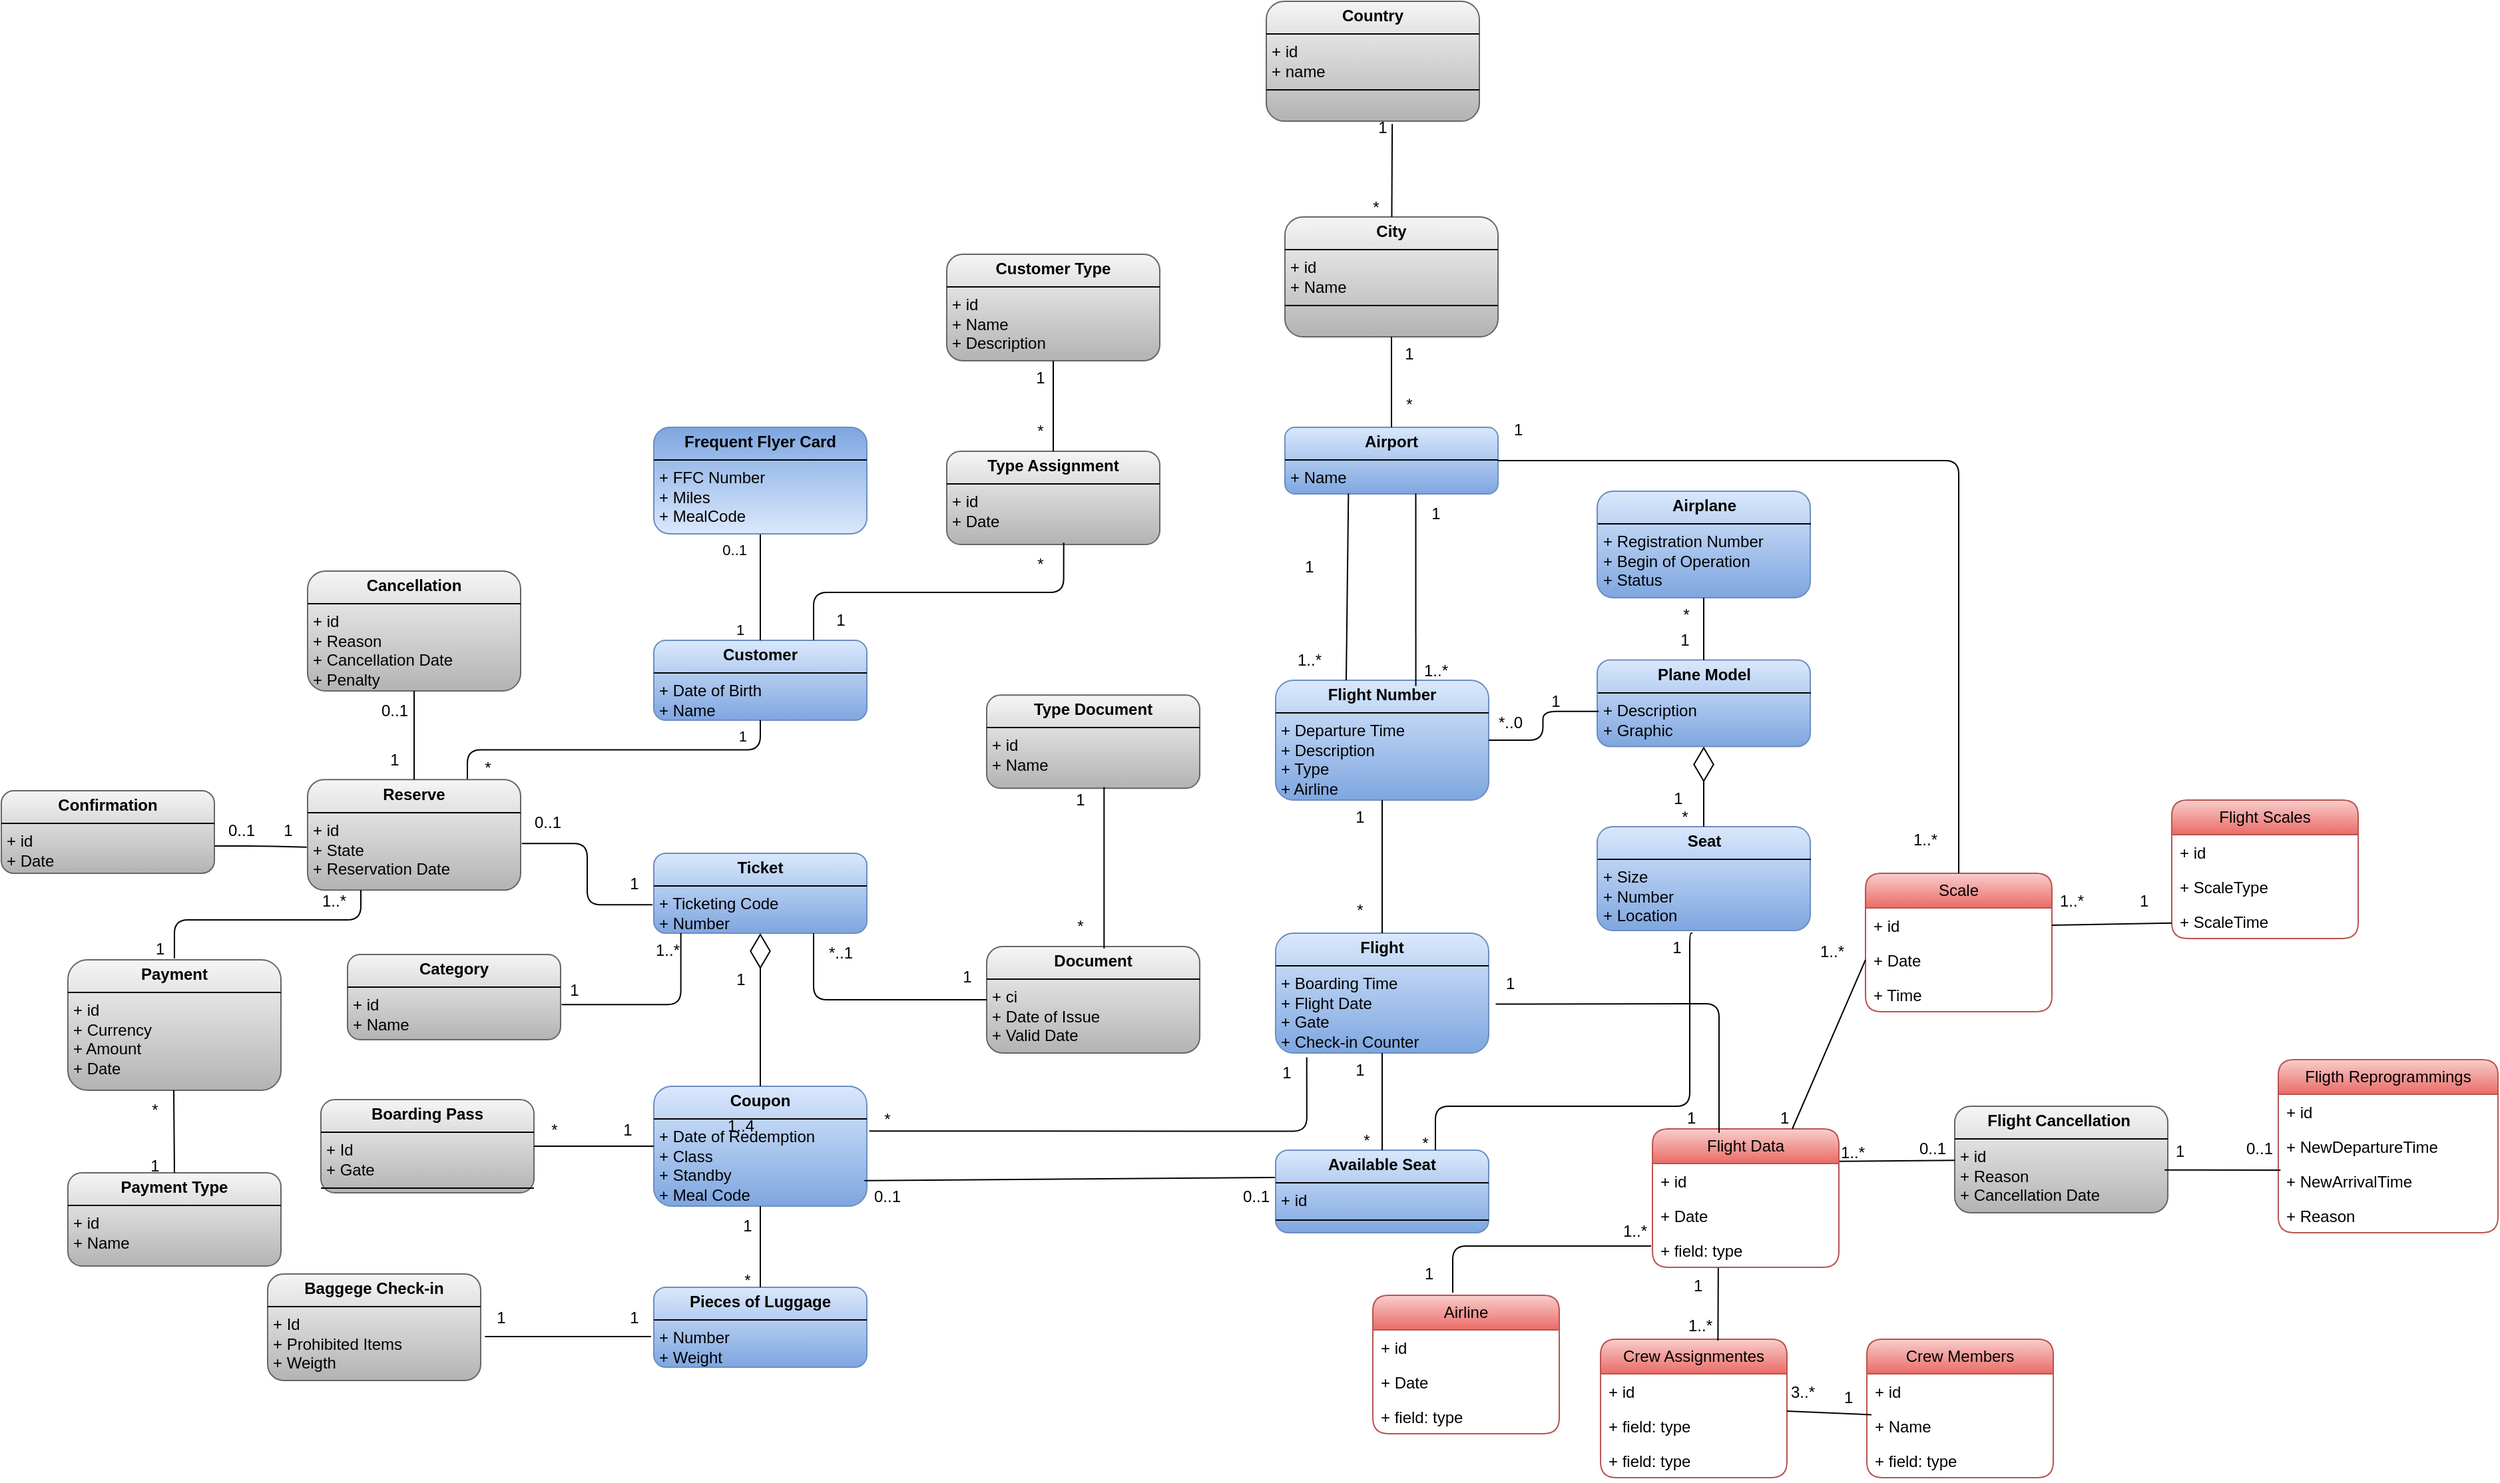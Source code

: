 <mxfile version="24.7.8">
  <diagram id="C5RBs43oDa-KdzZeNtuy" name="Page-1">
    <mxGraphModel dx="4389" dy="2233" grid="1" gridSize="10" guides="1" tooltips="1" connect="1" arrows="1" fold="1" page="1" pageScale="1" pageWidth="827" pageHeight="1169" math="0" shadow="0">
      <root>
        <mxCell id="WIyWlLk6GJQsqaUBKTNV-0" />
        <mxCell id="WIyWlLk6GJQsqaUBKTNV-1" parent="WIyWlLk6GJQsqaUBKTNV-0" />
        <mxCell id="QMsvHpXPwVjZWoKo-MYo-491" value="&lt;p style=&quot;margin:0px;margin-top:4px;text-align:center;&quot;&gt;&lt;b&gt;Customer&lt;/b&gt;&lt;/p&gt;&lt;hr size=&quot;1&quot; style=&quot;border-style:solid;&quot;&gt;&lt;p style=&quot;margin:0px;margin-left:4px;&quot;&gt;+ Date of Birth&lt;/p&gt;&lt;p style=&quot;margin:0px;margin-left:4px;&quot;&gt;+ Name&lt;/p&gt;&lt;p style=&quot;margin:0px;margin-left:4px;&quot;&gt;&lt;br&gt;&lt;/p&gt;&lt;p style=&quot;margin:0px;margin-left:4px;&quot;&gt;&lt;br&gt;&lt;/p&gt;&lt;p style=&quot;margin:0px;margin-left:4px;&quot;&gt;&lt;br&gt;&lt;/p&gt;&lt;hr size=&quot;1&quot; style=&quot;border-style:solid;&quot;&gt;&lt;p style=&quot;margin:0px;margin-left:4px;&quot;&gt;&lt;br&gt;&lt;/p&gt;" style="verticalAlign=top;align=left;overflow=fill;html=1;whiteSpace=wrap;fillColor=#dae8fc;rounded=1;strokeColor=#6c8ebf;gradientColor=#7ea6e0;" parent="WIyWlLk6GJQsqaUBKTNV-1" vertex="1">
          <mxGeometry x="-1440" y="260" width="160" height="60" as="geometry" />
        </mxCell>
        <mxCell id="QMsvHpXPwVjZWoKo-MYo-493" style="edgeStyle=orthogonalEdgeStyle;rounded=1;orthogonalLoop=1;jettySize=auto;html=1;exitX=0.5;exitY=1;exitDx=0;exitDy=0;" parent="WIyWlLk6GJQsqaUBKTNV-1" source="QMsvHpXPwVjZWoKo-MYo-491" target="QMsvHpXPwVjZWoKo-MYo-491" edge="1">
          <mxGeometry relative="1" as="geometry" />
        </mxCell>
        <mxCell id="QMsvHpXPwVjZWoKo-MYo-494" value="&lt;p style=&quot;margin:0px;margin-top:4px;text-align:center;&quot;&gt;&lt;b&gt;Ticket&lt;/b&gt;&lt;/p&gt;&lt;hr size=&quot;1&quot; style=&quot;border-style:solid;&quot;&gt;&lt;p style=&quot;margin:0px;margin-left:4px;&quot;&gt;+ Ticketing Code&lt;/p&gt;&lt;p style=&quot;margin:0px;margin-left:4px;&quot;&gt;+ Number&lt;/p&gt;&lt;hr size=&quot;1&quot; style=&quot;border-style:solid;&quot;&gt;&lt;p style=&quot;margin:0px;margin-left:4px;&quot;&gt;&lt;br&gt;&lt;/p&gt;" style="verticalAlign=top;align=left;overflow=fill;html=1;whiteSpace=wrap;fillColor=#dae8fc;rounded=1;gradientColor=#7ea6e0;strokeColor=#6c8ebf;" parent="WIyWlLk6GJQsqaUBKTNV-1" vertex="1">
          <mxGeometry x="-1440" y="420" width="160" height="60" as="geometry" />
        </mxCell>
        <mxCell id="QMsvHpXPwVjZWoKo-MYo-495" value="&lt;p style=&quot;margin:0px;margin-top:4px;text-align:center;&quot;&gt;&lt;b&gt;Coupon&lt;/b&gt;&lt;/p&gt;&lt;hr size=&quot;1&quot; style=&quot;border-style:solid;&quot;&gt;&lt;p style=&quot;margin:0px;margin-left:4px;&quot;&gt;+ Date of Redemption&lt;/p&gt;&lt;p style=&quot;margin:0px;margin-left:4px;&quot;&gt;+ Class&lt;/p&gt;&lt;p style=&quot;margin:0px;margin-left:4px;&quot;&gt;+ Standby&lt;/p&gt;&lt;p style=&quot;margin:0px;margin-left:4px;&quot;&gt;+ Meal Code&lt;/p&gt;&lt;hr size=&quot;1&quot; style=&quot;border-style:solid;&quot;&gt;&lt;p style=&quot;margin:0px;margin-left:4px;&quot;&gt;&lt;br&gt;&lt;/p&gt;" style="verticalAlign=top;align=left;overflow=fill;html=1;whiteSpace=wrap;fillColor=#dae8fc;rounded=1;gradientColor=#7ea6e0;strokeColor=#6c8ebf;" parent="WIyWlLk6GJQsqaUBKTNV-1" vertex="1">
          <mxGeometry x="-1440" y="595" width="160" height="90" as="geometry" />
        </mxCell>
        <mxCell id="QMsvHpXPwVjZWoKo-MYo-496" value="&lt;p style=&quot;margin:0px;margin-top:4px;text-align:center;&quot;&gt;&lt;b&gt;Pieces of Luggage&lt;/b&gt;&lt;/p&gt;&lt;hr size=&quot;1&quot; style=&quot;border-style:solid;&quot;&gt;&lt;p style=&quot;margin:0px;margin-left:4px;&quot;&gt;+ Number&lt;/p&gt;&lt;p style=&quot;margin:0px;margin-left:4px;&quot;&gt;+ Weight&lt;/p&gt;&lt;hr size=&quot;1&quot; style=&quot;border-style:solid;&quot;&gt;&lt;p style=&quot;margin:0px;margin-left:4px;&quot;&gt;&lt;br&gt;&lt;/p&gt;" style="verticalAlign=top;align=left;overflow=fill;html=1;whiteSpace=wrap;fillColor=#dae8fc;rounded=1;gradientColor=#7ea6e0;strokeColor=#6c8ebf;" parent="WIyWlLk6GJQsqaUBKTNV-1" vertex="1">
          <mxGeometry x="-1440" y="746" width="160" height="60" as="geometry" />
        </mxCell>
        <mxCell id="QMsvHpXPwVjZWoKo-MYo-507" value="" style="endArrow=diamondThin;endFill=0;endSize=24;html=1;rounded=1;entryX=0.5;entryY=1;entryDx=0;entryDy=0;exitX=0.5;exitY=0;exitDx=0;exitDy=0;" parent="WIyWlLk6GJQsqaUBKTNV-1" source="QMsvHpXPwVjZWoKo-MYo-495" target="QMsvHpXPwVjZWoKo-MYo-494" edge="1">
          <mxGeometry width="160" relative="1" as="geometry">
            <mxPoint x="-1360" y="560" as="sourcePoint" />
            <mxPoint x="-1200" y="560" as="targetPoint" />
          </mxGeometry>
        </mxCell>
        <mxCell id="QMsvHpXPwVjZWoKo-MYo-508" value="1" style="text;html=1;align=center;verticalAlign=middle;resizable=0;points=[];autosize=1;strokeColor=none;fillColor=none;rounded=1;" parent="WIyWlLk6GJQsqaUBKTNV-1" vertex="1">
          <mxGeometry x="-1390" y="500" width="30" height="30" as="geometry" />
        </mxCell>
        <mxCell id="QMsvHpXPwVjZWoKo-MYo-509" value="1..4" style="text;html=1;align=center;verticalAlign=middle;resizable=0;points=[];autosize=1;strokeColor=none;fillColor=none;rounded=1;" parent="WIyWlLk6GJQsqaUBKTNV-1" vertex="1">
          <mxGeometry x="-1395" y="610" width="40" height="30" as="geometry" />
        </mxCell>
        <mxCell id="QMsvHpXPwVjZWoKo-MYo-513" value="" style="endArrow=none;html=1;edgeStyle=orthogonalEdgeStyle;rounded=1;entryX=0.5;entryY=0;entryDx=0;entryDy=0;exitX=0.5;exitY=1;exitDx=0;exitDy=0;" parent="WIyWlLk6GJQsqaUBKTNV-1" source="QMsvHpXPwVjZWoKo-MYo-495" target="QMsvHpXPwVjZWoKo-MYo-496" edge="1">
          <mxGeometry relative="1" as="geometry">
            <mxPoint x="-1370" y="760" as="sourcePoint" />
            <mxPoint x="-1210" y="760" as="targetPoint" />
          </mxGeometry>
        </mxCell>
        <mxCell id="QMsvHpXPwVjZWoKo-MYo-516" value="" style="endArrow=none;html=1;edgeStyle=orthogonalEdgeStyle;rounded=1;entryX=0.5;entryY=1;entryDx=0;entryDy=0;exitX=0.75;exitY=0;exitDx=0;exitDy=0;" parent="WIyWlLk6GJQsqaUBKTNV-1" source="IgqxZhTUIi47PmuO_gBq-23" target="QMsvHpXPwVjZWoKo-MYo-491" edge="1">
          <mxGeometry relative="1" as="geometry">
            <mxPoint x="-1570" y="350" as="sourcePoint" />
            <mxPoint x="-1195" y="390" as="targetPoint" />
          </mxGeometry>
        </mxCell>
        <mxCell id="QMsvHpXPwVjZWoKo-MYo-518" value="1" style="edgeLabel;resizable=0;html=1;align=right;verticalAlign=bottom;rounded=1;" parent="QMsvHpXPwVjZWoKo-MYo-516" connectable="0" vertex="1">
          <mxGeometry x="1" relative="1" as="geometry">
            <mxPoint x="-10" y="20" as="offset" />
          </mxGeometry>
        </mxCell>
        <mxCell id="QMsvHpXPwVjZWoKo-MYo-519" value="*" style="text;html=1;align=center;verticalAlign=middle;resizable=0;points=[];autosize=1;strokeColor=none;fillColor=none;rounded=1;" parent="WIyWlLk6GJQsqaUBKTNV-1" vertex="1">
          <mxGeometry x="-1580" y="341.13" width="30" height="30" as="geometry" />
        </mxCell>
        <mxCell id="QMsvHpXPwVjZWoKo-MYo-520" value="" style="endArrow=none;html=1;edgeStyle=orthogonalEdgeStyle;rounded=1;exitX=0.5;exitY=0;exitDx=0;exitDy=0;entryX=0.5;entryY=1;entryDx=0;entryDy=0;" parent="WIyWlLk6GJQsqaUBKTNV-1" source="QMsvHpXPwVjZWoKo-MYo-491" target="QMsvHpXPwVjZWoKo-MYo-486" edge="1">
          <mxGeometry relative="1" as="geometry">
            <mxPoint x="-1320" y="250" as="sourcePoint" />
            <mxPoint x="-1160" y="250" as="targetPoint" />
          </mxGeometry>
        </mxCell>
        <mxCell id="QMsvHpXPwVjZWoKo-MYo-521" value="1" style="edgeLabel;resizable=0;html=1;align=left;verticalAlign=bottom;rounded=1;" parent="QMsvHpXPwVjZWoKo-MYo-520" connectable="0" vertex="1">
          <mxGeometry x="-1" relative="1" as="geometry">
            <mxPoint x="-20" as="offset" />
          </mxGeometry>
        </mxCell>
        <mxCell id="QMsvHpXPwVjZWoKo-MYo-522" value="0..1" style="edgeLabel;resizable=0;html=1;align=right;verticalAlign=bottom;rounded=1;" parent="QMsvHpXPwVjZWoKo-MYo-520" connectable="0" vertex="1">
          <mxGeometry x="1" relative="1" as="geometry">
            <mxPoint x="-10" y="20" as="offset" />
          </mxGeometry>
        </mxCell>
        <mxCell id="QMsvHpXPwVjZWoKo-MYo-523" value="1" style="text;html=1;align=center;verticalAlign=middle;resizable=0;points=[];autosize=1;strokeColor=none;fillColor=none;rounded=1;" parent="WIyWlLk6GJQsqaUBKTNV-1" vertex="1">
          <mxGeometry x="-1385" y="685" width="30" height="30" as="geometry" />
        </mxCell>
        <mxCell id="QMsvHpXPwVjZWoKo-MYo-524" value="*" style="text;html=1;align=center;verticalAlign=middle;resizable=0;points=[];autosize=1;strokeColor=none;fillColor=none;rounded=1;" parent="WIyWlLk6GJQsqaUBKTNV-1" vertex="1">
          <mxGeometry x="-1385" y="726" width="30" height="30" as="geometry" />
        </mxCell>
        <mxCell id="QMsvHpXPwVjZWoKo-MYo-525" value="&lt;p style=&quot;margin:0px;margin-top:4px;text-align:center;&quot;&gt;&lt;b&gt;Airport&lt;/b&gt;&lt;/p&gt;&lt;hr size=&quot;1&quot; style=&quot;border-style:solid;&quot;&gt;&lt;p style=&quot;margin:0px;margin-left:4px;&quot;&gt;+ Name&lt;/p&gt;&lt;hr size=&quot;1&quot; style=&quot;border-style:solid;&quot;&gt;&lt;p style=&quot;margin:0px;margin-left:4px;&quot;&gt;&lt;br&gt;&lt;/p&gt;" style="verticalAlign=top;align=left;overflow=fill;html=1;whiteSpace=wrap;fillColor=#dae8fc;rounded=1;gradientColor=#7ea6e0;strokeColor=#6c8ebf;" parent="WIyWlLk6GJQsqaUBKTNV-1" vertex="1">
          <mxGeometry x="-966" y="100" width="160" height="50" as="geometry" />
        </mxCell>
        <mxCell id="QMsvHpXPwVjZWoKo-MYo-526" value="&lt;p style=&quot;margin:0px;margin-top:4px;text-align:center;&quot;&gt;&lt;b&gt;Flight Number&lt;/b&gt;&lt;/p&gt;&lt;hr size=&quot;1&quot; style=&quot;border-style:solid;&quot;&gt;&lt;p style=&quot;margin:0px;margin-left:4px;&quot;&gt;+ Departure Time&lt;/p&gt;&lt;p style=&quot;margin:0px;margin-left:4px;&quot;&gt;+ Description&lt;/p&gt;&lt;p style=&quot;margin:0px;margin-left:4px;&quot;&gt;+ Type&amp;nbsp;&lt;/p&gt;&lt;p style=&quot;margin:0px;margin-left:4px;&quot;&gt;+ Airline&lt;/p&gt;&lt;hr size=&quot;1&quot; style=&quot;border-style:solid;&quot;&gt;&lt;p style=&quot;margin:0px;margin-left:4px;&quot;&gt;&lt;br&gt;&lt;/p&gt;" style="verticalAlign=top;align=left;overflow=fill;html=1;whiteSpace=wrap;fillColor=#dae8fc;rounded=1;gradientColor=#7ea6e0;strokeColor=#6c8ebf;" parent="WIyWlLk6GJQsqaUBKTNV-1" vertex="1">
          <mxGeometry x="-973" y="290" width="160" height="90" as="geometry" />
        </mxCell>
        <mxCell id="QMsvHpXPwVjZWoKo-MYo-527" value="&lt;p style=&quot;margin:0px;margin-top:4px;text-align:center;&quot;&gt;&lt;b&gt;Flight&lt;/b&gt;&lt;/p&gt;&lt;hr size=&quot;1&quot; style=&quot;border-style:solid;&quot;&gt;&lt;p style=&quot;margin:0px;margin-left:4px;&quot;&gt;+ Boarding Time&lt;/p&gt;&lt;p style=&quot;margin:0px;margin-left:4px;&quot;&gt;+ Flight Date&lt;/p&gt;&lt;p style=&quot;margin:0px;margin-left:4px;&quot;&gt;+ Gate&amp;nbsp;&lt;/p&gt;&lt;p style=&quot;margin:0px;margin-left:4px;&quot;&gt;+ Check-in Counter&lt;/p&gt;&lt;hr size=&quot;1&quot; style=&quot;border-style:solid;&quot;&gt;&lt;p style=&quot;margin:0px;margin-left:4px;&quot;&gt;&lt;br&gt;&lt;/p&gt;" style="verticalAlign=top;align=left;overflow=fill;html=1;whiteSpace=wrap;fillColor=#dae8fc;rounded=1;gradientColor=#7ea6e0;strokeColor=#6c8ebf;" parent="WIyWlLk6GJQsqaUBKTNV-1" vertex="1">
          <mxGeometry x="-973" y="480" width="160" height="90" as="geometry" />
        </mxCell>
        <mxCell id="QMsvHpXPwVjZWoKo-MYo-532" value="&lt;p style=&quot;margin:0px;margin-top:4px;text-align:center;&quot;&gt;&lt;b&gt;Available Seat&lt;/b&gt;&lt;/p&gt;&lt;hr size=&quot;1&quot; style=&quot;border-style:solid;&quot;&gt;&lt;p style=&quot;margin:0px;margin-left:4px;&quot;&gt;+ id&lt;/p&gt;&lt;hr size=&quot;1&quot; style=&quot;border-style:solid;&quot;&gt;&lt;p style=&quot;margin:0px;margin-left:4px;&quot;&gt;&lt;br&gt;&lt;/p&gt;" style="verticalAlign=top;align=left;overflow=fill;html=1;whiteSpace=wrap;fillColor=#dae8fc;rounded=1;gradientColor=#7ea6e0;strokeColor=#6c8ebf;" parent="WIyWlLk6GJQsqaUBKTNV-1" vertex="1">
          <mxGeometry x="-973" y="643" width="160" height="62" as="geometry" />
        </mxCell>
        <mxCell id="QMsvHpXPwVjZWoKo-MYo-537" value="" style="endArrow=none;html=1;edgeStyle=orthogonalEdgeStyle;rounded=1;exitX=0.5;exitY=1;exitDx=0;exitDy=0;entryX=0.5;entryY=0;entryDx=0;entryDy=0;" parent="WIyWlLk6GJQsqaUBKTNV-1" source="QMsvHpXPwVjZWoKo-MYo-526" target="QMsvHpXPwVjZWoKo-MYo-527" edge="1">
          <mxGeometry relative="1" as="geometry">
            <mxPoint x="-1093" y="500" as="sourcePoint" />
            <mxPoint x="-933" y="500" as="targetPoint" />
          </mxGeometry>
        </mxCell>
        <mxCell id="QMsvHpXPwVjZWoKo-MYo-541" value="" style="endArrow=none;html=1;edgeStyle=orthogonalEdgeStyle;rounded=1;exitX=1.011;exitY=0.374;exitDx=0;exitDy=0;exitPerimeter=0;entryX=0.146;entryY=1.036;entryDx=0;entryDy=0;entryPerimeter=0;" parent="WIyWlLk6GJQsqaUBKTNV-1" source="QMsvHpXPwVjZWoKo-MYo-495" target="QMsvHpXPwVjZWoKo-MYo-527" edge="1">
          <mxGeometry relative="1" as="geometry">
            <mxPoint x="-960" y="550" as="sourcePoint" />
            <mxPoint x="-800" y="550" as="targetPoint" />
          </mxGeometry>
        </mxCell>
        <mxCell id="QMsvHpXPwVjZWoKo-MYo-550" value="" style="endArrow=none;html=1;edgeStyle=orthogonalEdgeStyle;rounded=1;exitX=0.5;exitY=1;exitDx=0;exitDy=0;entryX=0.5;entryY=0;entryDx=0;entryDy=0;" parent="WIyWlLk6GJQsqaUBKTNV-1" source="QMsvHpXPwVjZWoKo-MYo-527" target="QMsvHpXPwVjZWoKo-MYo-532" edge="1">
          <mxGeometry relative="1" as="geometry">
            <mxPoint x="-960" y="550" as="sourcePoint" />
            <mxPoint x="-800" y="550" as="targetPoint" />
          </mxGeometry>
        </mxCell>
        <mxCell id="QMsvHpXPwVjZWoKo-MYo-553" value="1" style="text;html=1;align=center;verticalAlign=middle;resizable=0;points=[];autosize=1;strokeColor=none;fillColor=none;rounded=1;" parent="WIyWlLk6GJQsqaUBKTNV-1" vertex="1">
          <mxGeometry x="-963" y="190" width="30" height="30" as="geometry" />
        </mxCell>
        <mxCell id="QMsvHpXPwVjZWoKo-MYo-554" value="1..*" style="text;html=1;align=center;verticalAlign=middle;resizable=0;points=[];autosize=1;strokeColor=none;fillColor=none;rounded=1;" parent="WIyWlLk6GJQsqaUBKTNV-1" vertex="1">
          <mxGeometry x="-968" y="260" width="40" height="30" as="geometry" />
        </mxCell>
        <mxCell id="QMsvHpXPwVjZWoKo-MYo-555" value="1" style="text;html=1;align=center;verticalAlign=middle;resizable=0;points=[];autosize=1;strokeColor=none;fillColor=none;rounded=1;" parent="WIyWlLk6GJQsqaUBKTNV-1" vertex="1">
          <mxGeometry x="-868" y="150" width="30" height="30" as="geometry" />
        </mxCell>
        <mxCell id="QMsvHpXPwVjZWoKo-MYo-556" value="1..*" style="text;html=1;align=center;verticalAlign=middle;resizable=0;points=[];autosize=1;strokeColor=none;fillColor=none;rounded=1;" parent="WIyWlLk6GJQsqaUBKTNV-1" vertex="1">
          <mxGeometry x="-873" y="268" width="40" height="30" as="geometry" />
        </mxCell>
        <mxCell id="QMsvHpXPwVjZWoKo-MYo-557" value="1" style="text;html=1;align=center;verticalAlign=middle;resizable=0;points=[];autosize=1;strokeColor=none;fillColor=none;rounded=1;" parent="WIyWlLk6GJQsqaUBKTNV-1" vertex="1">
          <mxGeometry x="-925" y="378" width="30" height="30" as="geometry" />
        </mxCell>
        <mxCell id="QMsvHpXPwVjZWoKo-MYo-558" value="*" style="text;html=1;align=center;verticalAlign=middle;resizable=0;points=[];autosize=1;strokeColor=none;fillColor=none;rounded=1;" parent="WIyWlLk6GJQsqaUBKTNV-1" vertex="1">
          <mxGeometry x="-925" y="448" width="30" height="30" as="geometry" />
        </mxCell>
        <mxCell id="QMsvHpXPwVjZWoKo-MYo-559" value="1" style="text;html=1;align=center;verticalAlign=middle;resizable=0;points=[];autosize=1;strokeColor=none;fillColor=none;rounded=1;" parent="WIyWlLk6GJQsqaUBKTNV-1" vertex="1">
          <mxGeometry x="-980" y="570" width="30" height="30" as="geometry" />
        </mxCell>
        <mxCell id="QMsvHpXPwVjZWoKo-MYo-560" value="*" style="text;html=1;align=center;verticalAlign=middle;resizable=0;points=[];autosize=1;strokeColor=none;fillColor=none;rounded=1;" parent="WIyWlLk6GJQsqaUBKTNV-1" vertex="1">
          <mxGeometry x="-1280" y="605" width="30" height="30" as="geometry" />
        </mxCell>
        <mxCell id="QMsvHpXPwVjZWoKo-MYo-562" value="0..1" style="text;html=1;align=center;verticalAlign=middle;resizable=0;points=[];autosize=1;strokeColor=none;fillColor=none;rounded=1;" parent="WIyWlLk6GJQsqaUBKTNV-1" vertex="1">
          <mxGeometry x="-1285" y="663" width="40" height="30" as="geometry" />
        </mxCell>
        <mxCell id="QMsvHpXPwVjZWoKo-MYo-563" value="0..1" style="text;html=1;align=center;verticalAlign=middle;resizable=0;points=[];autosize=1;strokeColor=none;fillColor=none;rounded=1;" parent="WIyWlLk6GJQsqaUBKTNV-1" vertex="1">
          <mxGeometry x="-1008" y="663" width="40" height="30" as="geometry" />
        </mxCell>
        <mxCell id="QMsvHpXPwVjZWoKo-MYo-564" value="1" style="text;html=1;align=center;verticalAlign=middle;resizable=0;points=[];autosize=1;strokeColor=none;fillColor=none;rounded=1;" parent="WIyWlLk6GJQsqaUBKTNV-1" vertex="1">
          <mxGeometry x="-925" y="568" width="30" height="30" as="geometry" />
        </mxCell>
        <mxCell id="QMsvHpXPwVjZWoKo-MYo-565" value="*" style="text;html=1;align=center;verticalAlign=middle;resizable=0;points=[];autosize=1;strokeColor=none;fillColor=none;rounded=1;" parent="WIyWlLk6GJQsqaUBKTNV-1" vertex="1">
          <mxGeometry x="-920" y="621" width="30" height="30" as="geometry" />
        </mxCell>
        <mxCell id="QMsvHpXPwVjZWoKo-MYo-566" value="&lt;p style=&quot;margin:0px;margin-top:4px;text-align:center;&quot;&gt;&lt;b&gt;Airplane&lt;/b&gt;&lt;/p&gt;&lt;hr size=&quot;1&quot; style=&quot;border-style:solid;&quot;&gt;&lt;p style=&quot;margin:0px;margin-left:4px;&quot;&gt;+ Registration Number&lt;/p&gt;&lt;p style=&quot;margin:0px;margin-left:4px;&quot;&gt;+ Begin of Operation&amp;nbsp;&lt;/p&gt;&lt;p style=&quot;margin:0px;margin-left:4px;&quot;&gt;+ Status&lt;/p&gt;&lt;hr size=&quot;1&quot; style=&quot;border-style:solid;&quot;&gt;&lt;p style=&quot;margin:0px;margin-left:4px;&quot;&gt;&lt;br&gt;&lt;/p&gt;" style="verticalAlign=top;align=left;overflow=fill;html=1;whiteSpace=wrap;fillColor=#dae8fc;rounded=1;gradientColor=#7ea6e0;strokeColor=#6c8ebf;" parent="WIyWlLk6GJQsqaUBKTNV-1" vertex="1">
          <mxGeometry x="-731.5" y="148" width="160" height="80" as="geometry" />
        </mxCell>
        <mxCell id="QMsvHpXPwVjZWoKo-MYo-567" value="&lt;p style=&quot;margin:0px;margin-top:4px;text-align:center;&quot;&gt;&lt;b&gt;Plane Model&lt;/b&gt;&lt;/p&gt;&lt;hr size=&quot;1&quot; style=&quot;border-style:solid;&quot;&gt;&lt;p style=&quot;margin:0px;margin-left:4px;&quot;&gt;+ Description&lt;/p&gt;&lt;p style=&quot;margin:0px;margin-left:4px;&quot;&gt;+ Graphic&lt;/p&gt;&lt;hr size=&quot;1&quot; style=&quot;border-style:solid;&quot;&gt;&lt;p style=&quot;margin:0px;margin-left:4px;&quot;&gt;&lt;br&gt;&lt;/p&gt;" style="verticalAlign=top;align=left;overflow=fill;html=1;whiteSpace=wrap;fillColor=#dae8fc;rounded=1;gradientColor=#7ea6e0;strokeColor=#6c8ebf;" parent="WIyWlLk6GJQsqaUBKTNV-1" vertex="1">
          <mxGeometry x="-731.5" y="274.75" width="160" height="65" as="geometry" />
        </mxCell>
        <mxCell id="QMsvHpXPwVjZWoKo-MYo-568" value="&lt;p style=&quot;margin:0px;margin-top:4px;text-align:center;&quot;&gt;&lt;b&gt;Seat&lt;/b&gt;&lt;/p&gt;&lt;hr size=&quot;1&quot; style=&quot;border-style:solid;&quot;&gt;&lt;p style=&quot;margin:0px;margin-left:4px;&quot;&gt;+ Size&lt;/p&gt;&lt;p style=&quot;margin:0px;margin-left:4px;&quot;&gt;+ Number&amp;nbsp;&lt;/p&gt;&lt;p style=&quot;margin:0px;margin-left:4px;&quot;&gt;+ Location&lt;/p&gt;&lt;hr size=&quot;1&quot; style=&quot;border-style:solid;&quot;&gt;&lt;p style=&quot;margin:0px;margin-left:4px;&quot;&gt;&lt;br&gt;&lt;/p&gt;" style="verticalAlign=top;align=left;overflow=fill;html=1;whiteSpace=wrap;fillColor=#dae8fc;rounded=1;gradientColor=#7ea6e0;strokeColor=#6c8ebf;" parent="WIyWlLk6GJQsqaUBKTNV-1" vertex="1">
          <mxGeometry x="-731.5" y="400" width="160" height="78" as="geometry" />
        </mxCell>
        <mxCell id="QMsvHpXPwVjZWoKo-MYo-571" value="" style="endArrow=none;html=1;edgeStyle=orthogonalEdgeStyle;rounded=1;exitX=0.5;exitY=0;exitDx=0;exitDy=0;entryX=0.5;entryY=1;entryDx=0;entryDy=0;" parent="WIyWlLk6GJQsqaUBKTNV-1" source="QMsvHpXPwVjZWoKo-MYo-567" target="QMsvHpXPwVjZWoKo-MYo-566" edge="1">
          <mxGeometry relative="1" as="geometry">
            <mxPoint x="-792.5" y="320" as="sourcePoint" />
            <mxPoint x="-632.5" y="320" as="targetPoint" />
          </mxGeometry>
        </mxCell>
        <mxCell id="QMsvHpXPwVjZWoKo-MYo-574" value="" style="endArrow=diamondThin;endFill=0;endSize=24;html=1;rounded=1;entryX=0.5;entryY=1;entryDx=0;entryDy=0;exitX=0.5;exitY=0;exitDx=0;exitDy=0;" parent="WIyWlLk6GJQsqaUBKTNV-1" source="QMsvHpXPwVjZWoKo-MYo-568" target="QMsvHpXPwVjZWoKo-MYo-567" edge="1">
          <mxGeometry width="160" relative="1" as="geometry">
            <mxPoint x="-765.5" y="442" as="sourcePoint" />
            <mxPoint x="-605.5" y="442" as="targetPoint" />
          </mxGeometry>
        </mxCell>
        <mxCell id="QMsvHpXPwVjZWoKo-MYo-575" value="" style="endArrow=none;html=1;edgeStyle=orthogonalEdgeStyle;rounded=1;exitX=0.75;exitY=0;exitDx=0;exitDy=0;" parent="WIyWlLk6GJQsqaUBKTNV-1" source="QMsvHpXPwVjZWoKo-MYo-532" edge="1">
          <mxGeometry relative="1" as="geometry">
            <mxPoint x="-744" y="734" as="sourcePoint" />
            <mxPoint x="-660" y="480" as="targetPoint" />
            <Array as="points">
              <mxPoint x="-853" y="610" />
              <mxPoint x="-662" y="610" />
              <mxPoint x="-662" y="480" />
            </Array>
          </mxGeometry>
        </mxCell>
        <mxCell id="QMsvHpXPwVjZWoKo-MYo-578" value="" style="endArrow=none;html=1;edgeStyle=orthogonalEdgeStyle;rounded=1;exitX=1;exitY=0.5;exitDx=0;exitDy=0;entryX=0.007;entryY=0.594;entryDx=0;entryDy=0;entryPerimeter=0;" parent="WIyWlLk6GJQsqaUBKTNV-1" source="QMsvHpXPwVjZWoKo-MYo-526" target="QMsvHpXPwVjZWoKo-MYo-567" edge="1">
          <mxGeometry relative="1" as="geometry">
            <mxPoint x="-744" y="530" as="sourcePoint" />
            <mxPoint x="-584" y="530" as="targetPoint" />
          </mxGeometry>
        </mxCell>
        <mxCell id="QMsvHpXPwVjZWoKo-MYo-581" value="*..0" style="text;html=1;align=center;verticalAlign=middle;resizable=0;points=[];autosize=1;strokeColor=none;fillColor=none;rounded=1;" parent="WIyWlLk6GJQsqaUBKTNV-1" vertex="1">
          <mxGeometry x="-815" y="309" width="36" height="26" as="geometry" />
        </mxCell>
        <mxCell id="QMsvHpXPwVjZWoKo-MYo-582" value="1" style="text;html=1;align=center;verticalAlign=middle;resizable=0;points=[];autosize=1;strokeColor=none;fillColor=none;rounded=1;" parent="WIyWlLk6GJQsqaUBKTNV-1" vertex="1">
          <mxGeometry x="-776" y="293" width="25" height="26" as="geometry" />
        </mxCell>
        <mxCell id="QMsvHpXPwVjZWoKo-MYo-583" value="*" style="text;html=1;align=center;verticalAlign=middle;resizable=0;points=[];autosize=1;strokeColor=none;fillColor=none;rounded=1;" parent="WIyWlLk6GJQsqaUBKTNV-1" vertex="1">
          <mxGeometry x="-676.5" y="228" width="23" height="26" as="geometry" />
        </mxCell>
        <mxCell id="QMsvHpXPwVjZWoKo-MYo-585" value="1" style="text;html=1;align=center;verticalAlign=middle;resizable=0;points=[];autosize=1;strokeColor=none;fillColor=none;rounded=1;" parent="WIyWlLk6GJQsqaUBKTNV-1" vertex="1">
          <mxGeometry x="-678.5" y="247" width="25" height="26" as="geometry" />
        </mxCell>
        <mxCell id="QMsvHpXPwVjZWoKo-MYo-586" value="1" style="text;html=1;align=center;verticalAlign=middle;resizable=0;points=[];autosize=1;strokeColor=none;fillColor=none;rounded=1;" parent="WIyWlLk6GJQsqaUBKTNV-1" vertex="1">
          <mxGeometry x="-683.5" y="366" width="25" height="26" as="geometry" />
        </mxCell>
        <mxCell id="QMsvHpXPwVjZWoKo-MYo-587" value="*" style="text;html=1;align=center;verticalAlign=middle;resizable=0;points=[];autosize=1;strokeColor=none;fillColor=none;rounded=1;" parent="WIyWlLk6GJQsqaUBKTNV-1" vertex="1">
          <mxGeometry x="-677.5" y="380" width="23" height="26" as="geometry" />
        </mxCell>
        <mxCell id="QMsvHpXPwVjZWoKo-MYo-588" value="1" style="text;html=1;align=center;verticalAlign=middle;resizable=0;points=[];autosize=1;strokeColor=none;fillColor=none;rounded=1;arcSize=50;" parent="WIyWlLk6GJQsqaUBKTNV-1" vertex="1">
          <mxGeometry x="-685" y="478" width="25" height="26" as="geometry" />
        </mxCell>
        <mxCell id="QMsvHpXPwVjZWoKo-MYo-589" value="*" style="text;html=1;align=center;verticalAlign=middle;resizable=0;points=[];autosize=1;strokeColor=none;fillColor=none;rounded=1;arcSize=25;" parent="WIyWlLk6GJQsqaUBKTNV-1" vertex="1">
          <mxGeometry x="-873" y="625" width="23" height="26" as="geometry" />
        </mxCell>
        <mxCell id="bgWBPSLHwiRNU1j04OMt-0" value="&lt;p style=&quot;margin:0px;margin-top:4px;text-align:center;&quot;&gt;&lt;b&gt;Boarding Pass&lt;/b&gt;&lt;/p&gt;&lt;hr size=&quot;1&quot; style=&quot;border-style:solid;&quot;&gt;&lt;p style=&quot;margin:0px;margin-left:4px;&quot;&gt;+ Id&amp;nbsp;&lt;/p&gt;&lt;p style=&quot;margin:0px;margin-left:4px;&quot;&gt;+ Gate&lt;/p&gt;&lt;hr size=&quot;1&quot; style=&quot;border-style:solid;&quot;&gt;&lt;p style=&quot;margin:0px;margin-left:4px;&quot;&gt;&lt;br&gt;&lt;/p&gt;" style="verticalAlign=top;align=left;overflow=fill;html=1;whiteSpace=wrap;fillColor=#f5f5f5;rounded=1;gradientColor=#b3b3b3;strokeColor=#666666;" parent="WIyWlLk6GJQsqaUBKTNV-1" vertex="1">
          <mxGeometry x="-1690" y="605" width="160" height="70" as="geometry" />
        </mxCell>
        <mxCell id="bgWBPSLHwiRNU1j04OMt-1" style="edgeStyle=orthogonalEdgeStyle;rounded=1;orthogonalLoop=1;jettySize=auto;html=1;exitX=0.5;exitY=1;exitDx=0;exitDy=0;" parent="WIyWlLk6GJQsqaUBKTNV-1" source="bgWBPSLHwiRNU1j04OMt-0" target="bgWBPSLHwiRNU1j04OMt-0" edge="1">
          <mxGeometry relative="1" as="geometry" />
        </mxCell>
        <mxCell id="bgWBPSLHwiRNU1j04OMt-2" value="&lt;p style=&quot;margin:0px;margin-top:4px;text-align:center;&quot;&gt;&lt;b&gt;Baggege Check-in&lt;/b&gt;&lt;/p&gt;&lt;hr size=&quot;1&quot; style=&quot;border-style:solid;&quot;&gt;&lt;p style=&quot;margin:0px;margin-left:4px;&quot;&gt;+ Id&lt;/p&gt;&lt;p style=&quot;margin:0px;margin-left:4px;&quot;&gt;+ Prohibited Items&lt;/p&gt;&lt;p style=&quot;margin:0px;margin-left:4px;&quot;&gt;+ Weigth&lt;/p&gt;&lt;hr size=&quot;1&quot; style=&quot;border-style:solid;&quot;&gt;&lt;p style=&quot;margin:0px;margin-left:4px;&quot;&gt;&lt;br&gt;&lt;/p&gt;&lt;p style=&quot;margin:0px;margin-left:4px;&quot;&gt;&lt;br&gt;&lt;/p&gt;" style="verticalAlign=top;align=left;overflow=fill;html=1;whiteSpace=wrap;fillColor=#f5f5f5;rounded=1;gradientColor=#b3b3b3;strokeColor=#666666;" parent="WIyWlLk6GJQsqaUBKTNV-1" vertex="1">
          <mxGeometry x="-1730" y="736" width="160" height="80" as="geometry" />
        </mxCell>
        <mxCell id="IgqxZhTUIi47PmuO_gBq-0" value="" style="endArrow=none;html=1;edgeStyle=orthogonalEdgeStyle;rounded=1;exitX=1;exitY=0.5;exitDx=0;exitDy=0;entryX=0;entryY=0.5;entryDx=0;entryDy=0;" parent="WIyWlLk6GJQsqaUBKTNV-1" source="bgWBPSLHwiRNU1j04OMt-0" target="QMsvHpXPwVjZWoKo-MYo-495" edge="1">
          <mxGeometry relative="1" as="geometry">
            <mxPoint x="-1610" y="745" as="sourcePoint" />
            <mxPoint x="-1450" y="745" as="targetPoint" />
          </mxGeometry>
        </mxCell>
        <mxCell id="IgqxZhTUIi47PmuO_gBq-3" value="" style="endArrow=none;html=1;edgeStyle=orthogonalEdgeStyle;rounded=1;exitX=1.02;exitY=0.587;exitDx=0;exitDy=0;exitPerimeter=0;entryX=-0.013;entryY=0.616;entryDx=0;entryDy=0;entryPerimeter=0;" parent="WIyWlLk6GJQsqaUBKTNV-1" source="bgWBPSLHwiRNU1j04OMt-2" target="QMsvHpXPwVjZWoKo-MYo-496" edge="1">
          <mxGeometry relative="1" as="geometry">
            <mxPoint x="-1610" y="726" as="sourcePoint" />
            <mxPoint x="-1450" y="726" as="targetPoint" />
          </mxGeometry>
        </mxCell>
        <mxCell id="IgqxZhTUIi47PmuO_gBq-6" value="1" style="text;html=1;align=center;verticalAlign=middle;resizable=0;points=[];autosize=1;strokeColor=none;fillColor=none;rounded=1;" parent="WIyWlLk6GJQsqaUBKTNV-1" vertex="1">
          <mxGeometry x="-1570" y="754" width="30" height="30" as="geometry" />
        </mxCell>
        <mxCell id="IgqxZhTUIi47PmuO_gBq-7" value="1" style="text;html=1;align=center;verticalAlign=middle;resizable=0;points=[];autosize=1;strokeColor=none;fillColor=none;rounded=1;" parent="WIyWlLk6GJQsqaUBKTNV-1" vertex="1">
          <mxGeometry x="-1470" y="754" width="30" height="30" as="geometry" />
        </mxCell>
        <mxCell id="IgqxZhTUIi47PmuO_gBq-8" value="*" style="text;html=1;align=center;verticalAlign=middle;resizable=0;points=[];autosize=1;strokeColor=none;fillColor=none;rounded=1;" parent="WIyWlLk6GJQsqaUBKTNV-1" vertex="1">
          <mxGeometry x="-1530" y="613" width="30" height="30" as="geometry" />
        </mxCell>
        <mxCell id="IgqxZhTUIi47PmuO_gBq-9" value="1" style="text;html=1;align=center;verticalAlign=middle;resizable=0;points=[];autosize=1;strokeColor=none;fillColor=none;rounded=1;" parent="WIyWlLk6GJQsqaUBKTNV-1" vertex="1">
          <mxGeometry x="-1475" y="613" width="30" height="30" as="geometry" />
        </mxCell>
        <mxCell id="IgqxZhTUIi47PmuO_gBq-10" value="&lt;p style=&quot;margin:0px;margin-top:4px;text-align:center;&quot;&gt;&lt;b&gt;City&lt;/b&gt;&lt;/p&gt;&lt;hr size=&quot;1&quot; style=&quot;border-style:solid;&quot;&gt;&lt;p style=&quot;margin:0px;margin-left:4px;&quot;&gt;+ id&amp;nbsp;&lt;/p&gt;&lt;p style=&quot;margin:0px;margin-left:4px;&quot;&gt;+ Name&lt;/p&gt;&lt;hr size=&quot;1&quot; style=&quot;border-style:solid;&quot;&gt;&lt;p style=&quot;margin:0px;margin-left:4px;&quot;&gt;&lt;br&gt;&lt;/p&gt;" style="verticalAlign=top;align=left;overflow=fill;html=1;whiteSpace=wrap;fillColor=#f5f5f5;rounded=1;gradientColor=#b3b3b3;strokeColor=#666666;" parent="WIyWlLk6GJQsqaUBKTNV-1" vertex="1">
          <mxGeometry x="-966" y="-58" width="160" height="90" as="geometry" />
        </mxCell>
        <mxCell id="IgqxZhTUIi47PmuO_gBq-11" value="&lt;p style=&quot;margin:0px;margin-top:4px;text-align:center;&quot;&gt;&lt;b&gt;Country&lt;/b&gt;&lt;/p&gt;&lt;hr size=&quot;1&quot; style=&quot;border-style:solid;&quot;&gt;&lt;p style=&quot;margin:0px;margin-left:4px;&quot;&gt;+ id&lt;/p&gt;&lt;p style=&quot;margin:0px;margin-left:4px;&quot;&gt;+ name&lt;/p&gt;&lt;hr size=&quot;1&quot; style=&quot;border-style:solid;&quot;&gt;&lt;p style=&quot;margin:0px;margin-left:4px;&quot;&gt;&lt;br&gt;&lt;/p&gt;" style="verticalAlign=top;align=left;overflow=fill;html=1;whiteSpace=wrap;fillColor=#f5f5f5;rounded=1;gradientColor=#b3b3b3;strokeColor=#666666;" parent="WIyWlLk6GJQsqaUBKTNV-1" vertex="1">
          <mxGeometry x="-980" y="-220" width="160" height="90" as="geometry" />
        </mxCell>
        <mxCell id="IgqxZhTUIi47PmuO_gBq-12" value="" style="endArrow=none;html=1;edgeStyle=orthogonalEdgeStyle;rounded=1;exitX=0.5;exitY=0;exitDx=0;exitDy=0;entryX=0.5;entryY=1;entryDx=0;entryDy=0;" parent="WIyWlLk6GJQsqaUBKTNV-1" source="QMsvHpXPwVjZWoKo-MYo-525" target="IgqxZhTUIi47PmuO_gBq-10" edge="1">
          <mxGeometry relative="1" as="geometry">
            <mxPoint x="-873" y="70" as="sourcePoint" />
            <mxPoint x="-713" y="70" as="targetPoint" />
          </mxGeometry>
        </mxCell>
        <mxCell id="IgqxZhTUIi47PmuO_gBq-18" value="*" style="text;html=1;align=center;verticalAlign=middle;resizable=0;points=[];autosize=1;strokeColor=none;fillColor=none;rounded=1;" parent="WIyWlLk6GJQsqaUBKTNV-1" vertex="1">
          <mxGeometry x="-888" y="68" width="30" height="30" as="geometry" />
        </mxCell>
        <mxCell id="IgqxZhTUIi47PmuO_gBq-19" value="1" style="text;html=1;align=center;verticalAlign=middle;resizable=0;points=[];autosize=1;strokeColor=none;fillColor=none;rounded=1;" parent="WIyWlLk6GJQsqaUBKTNV-1" vertex="1">
          <mxGeometry x="-888" y="30" width="30" height="30" as="geometry" />
        </mxCell>
        <mxCell id="IgqxZhTUIi47PmuO_gBq-20" value="*" style="text;html=1;align=center;verticalAlign=middle;resizable=0;points=[];autosize=1;strokeColor=none;fillColor=none;rounded=1;" parent="WIyWlLk6GJQsqaUBKTNV-1" vertex="1">
          <mxGeometry x="-913" y="-80" width="30" height="30" as="geometry" />
        </mxCell>
        <mxCell id="IgqxZhTUIi47PmuO_gBq-21" value="1" style="text;html=1;align=center;verticalAlign=middle;resizable=0;points=[];autosize=1;strokeColor=none;fillColor=none;rounded=1;" parent="WIyWlLk6GJQsqaUBKTNV-1" vertex="1">
          <mxGeometry x="-908" y="-140" width="30" height="30" as="geometry" />
        </mxCell>
        <mxCell id="IgqxZhTUIi47PmuO_gBq-22" value="&lt;p style=&quot;margin:0px;margin-top:4px;text-align:center;&quot;&gt;&lt;b&gt;Payment Type&lt;/b&gt;&lt;/p&gt;&lt;hr size=&quot;1&quot; style=&quot;border-style:solid;&quot;&gt;&lt;p style=&quot;margin:0px;margin-left:4px;&quot;&gt;+ id&lt;/p&gt;&lt;p style=&quot;margin:0px;margin-left:4px;&quot;&gt;+ Name&lt;/p&gt;&lt;p style=&quot;margin:0px;margin-left:4px;&quot;&gt;&lt;br&gt;&lt;/p&gt;&lt;hr size=&quot;1&quot; style=&quot;border-style:solid;&quot;&gt;&lt;p style=&quot;margin:0px;margin-left:4px;&quot;&gt;&lt;br&gt;&lt;/p&gt;" style="verticalAlign=top;align=left;overflow=fill;html=1;whiteSpace=wrap;fillColor=#f5f5f5;rounded=1;gradientColor=#b3b3b3;strokeColor=#666666;" parent="WIyWlLk6GJQsqaUBKTNV-1" vertex="1">
          <mxGeometry x="-1880" y="660" width="160" height="70" as="geometry" />
        </mxCell>
        <mxCell id="IgqxZhTUIi47PmuO_gBq-23" value="&lt;p style=&quot;margin:0px;margin-top:4px;text-align:center;&quot;&gt;&lt;b&gt;Reserve&lt;/b&gt;&lt;/p&gt;&lt;hr size=&quot;1&quot; style=&quot;border-style:solid;&quot;&gt;&lt;p style=&quot;margin:0px;margin-left:4px;&quot;&gt;+ id&amp;nbsp;&lt;/p&gt;&lt;p style=&quot;margin:0px;margin-left:4px;&quot;&gt;+ State&lt;/p&gt;&lt;p style=&quot;margin:0px;margin-left:4px;&quot;&gt;+ Reservation Date&lt;/p&gt;&lt;p style=&quot;margin:0px;margin-left:4px;&quot;&gt;&lt;br&gt;&lt;/p&gt;&lt;p style=&quot;margin:0px;margin-left:4px;&quot;&gt;&lt;br&gt;&lt;/p&gt;" style="verticalAlign=top;align=left;overflow=fill;html=1;whiteSpace=wrap;fillColor=#f5f5f5;rounded=1;gradientColor=#b3b3b3;strokeColor=#666666;" parent="WIyWlLk6GJQsqaUBKTNV-1" vertex="1">
          <mxGeometry x="-1700" y="364.63" width="160" height="83" as="geometry" />
        </mxCell>
        <mxCell id="IgqxZhTUIi47PmuO_gBq-24" value="&lt;p style=&quot;margin:0px;margin-top:4px;text-align:center;&quot;&gt;&lt;b&gt;Cancellation&lt;/b&gt;&lt;/p&gt;&lt;hr size=&quot;1&quot; style=&quot;border-style:solid;&quot;&gt;&lt;p style=&quot;margin:0px;margin-left:4px;&quot;&gt;+ id&amp;nbsp;&lt;/p&gt;&lt;p style=&quot;margin:0px;margin-left:4px;&quot;&gt;+ Reason&lt;/p&gt;&lt;p style=&quot;margin:0px;margin-left:4px;&quot;&gt;+ Cancellation Date&lt;/p&gt;&lt;p style=&quot;margin:0px;margin-left:4px;&quot;&gt;+ Penalty&lt;/p&gt;" style="verticalAlign=top;align=left;overflow=fill;html=1;whiteSpace=wrap;fillColor=#f5f5f5;rounded=1;gradientColor=#b3b3b3;strokeColor=#666666;" parent="WIyWlLk6GJQsqaUBKTNV-1" vertex="1">
          <mxGeometry x="-1700" y="208" width="160" height="90" as="geometry" />
        </mxCell>
        <mxCell id="IgqxZhTUIi47PmuO_gBq-25" value="&lt;p style=&quot;margin:0px;margin-top:4px;text-align:center;&quot;&gt;&lt;b&gt;Payment&lt;/b&gt;&lt;/p&gt;&lt;hr size=&quot;1&quot; style=&quot;border-style:solid;&quot;&gt;&lt;p style=&quot;margin:0px;margin-left:4px;&quot;&gt;+ id&lt;/p&gt;&lt;p style=&quot;margin:0px;margin-left:4px;&quot;&gt;+ Currency&amp;nbsp;&lt;/p&gt;&lt;p style=&quot;margin:0px;margin-left:4px;&quot;&gt;+ Amount&lt;/p&gt;&lt;p style=&quot;margin:0px;margin-left:4px;&quot;&gt;+ Date&lt;/p&gt;" style="verticalAlign=top;align=left;overflow=fill;html=1;whiteSpace=wrap;fillColor=#f5f5f5;rounded=1;gradientColor=#b3b3b3;strokeColor=#666666;" parent="WIyWlLk6GJQsqaUBKTNV-1" vertex="1">
          <mxGeometry x="-1880" y="500" width="160" height="98" as="geometry" />
        </mxCell>
        <mxCell id="IgqxZhTUIi47PmuO_gBq-32" value="&lt;p style=&quot;margin:0px;margin-top:4px;text-align:center;&quot;&gt;&lt;b&gt;Confirmation&lt;/b&gt;&lt;/p&gt;&lt;hr size=&quot;1&quot; style=&quot;border-style:solid;&quot;&gt;&lt;p style=&quot;margin:0px;margin-left:4px;&quot;&gt;+ id&lt;/p&gt;&lt;p style=&quot;margin:0px;margin-left:4px;&quot;&gt;+ Date&lt;/p&gt;&lt;p style=&quot;margin:0px;margin-left:4px;&quot;&gt;&lt;br&gt;&lt;/p&gt;" style="verticalAlign=top;align=left;overflow=fill;html=1;whiteSpace=wrap;fillColor=#f5f5f5;rounded=1;gradientColor=#b3b3b3;strokeColor=#666666;" parent="WIyWlLk6GJQsqaUBKTNV-1" vertex="1">
          <mxGeometry x="-1930" y="373" width="160" height="62" as="geometry" />
        </mxCell>
        <mxCell id="IgqxZhTUIi47PmuO_gBq-36" value="" style="endArrow=none;html=1;edgeStyle=orthogonalEdgeStyle;rounded=1;exitX=1.005;exitY=0.578;exitDx=0;exitDy=0;exitPerimeter=0;entryX=-0.006;entryY=0.644;entryDx=0;entryDy=0;entryPerimeter=0;" parent="WIyWlLk6GJQsqaUBKTNV-1" source="IgqxZhTUIi47PmuO_gBq-23" target="QMsvHpXPwVjZWoKo-MYo-494" edge="1">
          <mxGeometry relative="1" as="geometry">
            <mxPoint x="-1520" y="500" as="sourcePoint" />
            <mxPoint x="-1420" y="490" as="targetPoint" />
          </mxGeometry>
        </mxCell>
        <mxCell id="IgqxZhTUIi47PmuO_gBq-39" value="" style="endArrow=none;html=1;edgeStyle=orthogonalEdgeStyle;rounded=1;exitX=0.5;exitY=0;exitDx=0;exitDy=0;entryX=0.5;entryY=1;entryDx=0;entryDy=0;" parent="WIyWlLk6GJQsqaUBKTNV-1" source="IgqxZhTUIi47PmuO_gBq-23" target="IgqxZhTUIi47PmuO_gBq-24" edge="1">
          <mxGeometry relative="1" as="geometry">
            <mxPoint x="-1600" y="334.38" as="sourcePoint" />
            <mxPoint x="-1440" y="334.38" as="targetPoint" />
          </mxGeometry>
        </mxCell>
        <mxCell id="IgqxZhTUIi47PmuO_gBq-42" value="0..1" style="text;html=1;align=center;verticalAlign=middle;resizable=0;points=[];autosize=1;strokeColor=none;fillColor=none;rounded=1;" parent="WIyWlLk6GJQsqaUBKTNV-1" vertex="1">
          <mxGeometry x="-1540" y="382.13" width="40" height="30" as="geometry" />
        </mxCell>
        <mxCell id="IgqxZhTUIi47PmuO_gBq-43" value="1" style="text;html=1;align=center;verticalAlign=middle;resizable=0;points=[];autosize=1;strokeColor=none;fillColor=none;rounded=1;" parent="WIyWlLk6GJQsqaUBKTNV-1" vertex="1">
          <mxGeometry x="-1470" y="427.75" width="30" height="30" as="geometry" />
        </mxCell>
        <mxCell id="IgqxZhTUIi47PmuO_gBq-44" value="1" style="text;html=1;align=center;verticalAlign=middle;resizable=0;points=[];autosize=1;strokeColor=none;fillColor=none;rounded=1;" parent="WIyWlLk6GJQsqaUBKTNV-1" vertex="1">
          <mxGeometry x="-1650" y="334.63" width="30" height="30" as="geometry" />
        </mxCell>
        <mxCell id="IgqxZhTUIi47PmuO_gBq-45" value="0..1" style="text;html=1;align=center;verticalAlign=middle;resizable=0;points=[];autosize=1;strokeColor=none;fillColor=none;rounded=1;" parent="WIyWlLk6GJQsqaUBKTNV-1" vertex="1">
          <mxGeometry x="-1655" y="298" width="40" height="30" as="geometry" />
        </mxCell>
        <mxCell id="IgqxZhTUIi47PmuO_gBq-52" value="" style="endArrow=none;html=1;edgeStyle=orthogonalEdgeStyle;rounded=1;exitX=1.001;exitY=0.669;exitDx=0;exitDy=0;exitPerimeter=0;entryX=-0.004;entryY=0.612;entryDx=0;entryDy=0;entryPerimeter=0;" parent="WIyWlLk6GJQsqaUBKTNV-1" source="IgqxZhTUIi47PmuO_gBq-32" target="IgqxZhTUIi47PmuO_gBq-23" edge="1">
          <mxGeometry relative="1" as="geometry">
            <mxPoint x="-1820" y="474.38" as="sourcePoint" />
            <mxPoint x="-1720" y="454.38" as="targetPoint" />
          </mxGeometry>
        </mxCell>
        <mxCell id="IgqxZhTUIi47PmuO_gBq-55" value="&lt;p style=&quot;margin:0px;margin-top:4px;text-align:center;&quot;&gt;&lt;b&gt;Category&lt;/b&gt;&lt;/p&gt;&lt;hr size=&quot;1&quot; style=&quot;border-style:solid;&quot;&gt;&lt;p style=&quot;margin:0px;margin-left:4px;&quot;&gt;+ id&amp;nbsp;&lt;/p&gt;&lt;p style=&quot;margin:0px;margin-left:4px;&quot;&gt;+ Name&lt;/p&gt;" style="verticalAlign=top;align=left;overflow=fill;html=1;whiteSpace=wrap;fillColor=#f5f5f5;rounded=1;gradientColor=#b3b3b3;strokeColor=#666666;" parent="WIyWlLk6GJQsqaUBKTNV-1" vertex="1">
          <mxGeometry x="-1670" y="496" width="160" height="64" as="geometry" />
        </mxCell>
        <mxCell id="IgqxZhTUIi47PmuO_gBq-56" value="" style="endArrow=none;html=1;edgeStyle=orthogonalEdgeStyle;rounded=1;exitX=1.005;exitY=0.588;exitDx=0;exitDy=0;exitPerimeter=0;entryX=0.127;entryY=0.998;entryDx=0;entryDy=0;entryPerimeter=0;" parent="WIyWlLk6GJQsqaUBKTNV-1" source="IgqxZhTUIi47PmuO_gBq-55" target="QMsvHpXPwVjZWoKo-MYo-494" edge="1">
          <mxGeometry relative="1" as="geometry">
            <mxPoint x="-1490" y="530" as="sourcePoint" />
            <mxPoint x="-1330" y="530" as="targetPoint" />
          </mxGeometry>
        </mxCell>
        <mxCell id="IgqxZhTUIi47PmuO_gBq-59" value="1" style="text;html=1;align=center;verticalAlign=middle;resizable=0;points=[];autosize=1;strokeColor=none;fillColor=none;rounded=1;" parent="WIyWlLk6GJQsqaUBKTNV-1" vertex="1">
          <mxGeometry x="-1515" y="508" width="30" height="30" as="geometry" />
        </mxCell>
        <mxCell id="IgqxZhTUIi47PmuO_gBq-60" value="1..*" style="text;html=1;align=center;verticalAlign=middle;resizable=0;points=[];autosize=1;strokeColor=none;fillColor=none;rounded=1;" parent="WIyWlLk6GJQsqaUBKTNV-1" vertex="1">
          <mxGeometry x="-1450" y="478" width="40" height="30" as="geometry" />
        </mxCell>
        <mxCell id="IgqxZhTUIi47PmuO_gBq-62" value="1" style="text;html=1;align=center;verticalAlign=middle;resizable=0;points=[];autosize=1;strokeColor=none;fillColor=none;rounded=1;" parent="WIyWlLk6GJQsqaUBKTNV-1" vertex="1">
          <mxGeometry x="-1730" y="388" width="30" height="30" as="geometry" />
        </mxCell>
        <mxCell id="IgqxZhTUIi47PmuO_gBq-63" value="0..1" style="text;html=1;align=center;verticalAlign=middle;resizable=0;points=[];autosize=1;strokeColor=none;fillColor=none;rounded=1;" parent="WIyWlLk6GJQsqaUBKTNV-1" vertex="1">
          <mxGeometry x="-1770" y="388" width="40" height="30" as="geometry" />
        </mxCell>
        <mxCell id="IgqxZhTUIi47PmuO_gBq-67" value="1" style="text;html=1;align=center;verticalAlign=middle;resizable=0;points=[];autosize=1;strokeColor=none;fillColor=none;rounded=1;" parent="WIyWlLk6GJQsqaUBKTNV-1" vertex="1">
          <mxGeometry x="-1830" y="640" width="30" height="30" as="geometry" />
        </mxCell>
        <mxCell id="IgqxZhTUIi47PmuO_gBq-68" value="*" style="text;html=1;align=center;verticalAlign=middle;resizable=0;points=[];autosize=1;strokeColor=none;fillColor=none;rounded=1;" parent="WIyWlLk6GJQsqaUBKTNV-1" vertex="1">
          <mxGeometry x="-1830" y="598" width="30" height="30" as="geometry" />
        </mxCell>
        <mxCell id="IgqxZhTUIi47PmuO_gBq-70" value="&lt;p style=&quot;margin:0px;margin-top:4px;text-align:center;&quot;&gt;&lt;b&gt;Type Assignment&lt;/b&gt;&lt;/p&gt;&lt;hr size=&quot;1&quot; style=&quot;border-style:solid;&quot;&gt;&lt;p style=&quot;margin:0px;margin-left:4px;&quot;&gt;+ id&amp;nbsp;&lt;/p&gt;&lt;p style=&quot;margin:0px;margin-left:4px;&quot;&gt;+ Date&lt;/p&gt;&lt;p style=&quot;margin:0px;margin-left:4px;&quot;&gt;&lt;br&gt;&lt;/p&gt;" style="verticalAlign=top;align=left;overflow=fill;html=1;whiteSpace=wrap;fillColor=#f5f5f5;rounded=1;gradientColor=#b3b3b3;strokeColor=#666666;" parent="WIyWlLk6GJQsqaUBKTNV-1" vertex="1">
          <mxGeometry x="-1220" y="118" width="160" height="70" as="geometry" />
        </mxCell>
        <mxCell id="IgqxZhTUIi47PmuO_gBq-71" value="" style="endArrow=none;html=1;edgeStyle=orthogonalEdgeStyle;rounded=1;exitX=0.75;exitY=0;exitDx=0;exitDy=0;entryX=0.549;entryY=0.98;entryDx=0;entryDy=0;entryPerimeter=0;" parent="WIyWlLk6GJQsqaUBKTNV-1" source="QMsvHpXPwVjZWoKo-MYo-491" target="IgqxZhTUIi47PmuO_gBq-70" edge="1">
          <mxGeometry relative="1" as="geometry">
            <mxPoint x="-1290" y="220" as="sourcePoint" />
            <mxPoint x="-1130" y="220" as="targetPoint" />
          </mxGeometry>
        </mxCell>
        <mxCell id="IgqxZhTUIi47PmuO_gBq-74" value="1" style="text;html=1;align=center;verticalAlign=middle;resizable=0;points=[];autosize=1;strokeColor=none;fillColor=none;rounded=1;" parent="WIyWlLk6GJQsqaUBKTNV-1" vertex="1">
          <mxGeometry x="-1315" y="230" width="30" height="30" as="geometry" />
        </mxCell>
        <mxCell id="IgqxZhTUIi47PmuO_gBq-75" value="*" style="text;html=1;align=center;verticalAlign=middle;resizable=0;points=[];autosize=1;strokeColor=none;fillColor=none;rounded=1;" parent="WIyWlLk6GJQsqaUBKTNV-1" vertex="1">
          <mxGeometry x="-1165" y="188" width="30" height="30" as="geometry" />
        </mxCell>
        <mxCell id="IgqxZhTUIi47PmuO_gBq-76" value="&lt;p style=&quot;margin:0px;margin-top:4px;text-align:center;&quot;&gt;&lt;b&gt;Customer Type&lt;/b&gt;&lt;/p&gt;&lt;hr size=&quot;1&quot; style=&quot;border-style:solid;&quot;&gt;&lt;p style=&quot;margin:0px;margin-left:4px;&quot;&gt;+ id&amp;nbsp;&lt;/p&gt;&lt;p style=&quot;margin:0px;margin-left:4px;&quot;&gt;+ Name&amp;nbsp;&lt;/p&gt;&lt;p style=&quot;margin:0px;margin-left:4px;&quot;&gt;+ Description&lt;/p&gt;" style="verticalAlign=top;align=left;overflow=fill;html=1;whiteSpace=wrap;fillColor=#f5f5f5;rounded=1;gradientColor=#b3b3b3;strokeColor=#666666;" parent="WIyWlLk6GJQsqaUBKTNV-1" vertex="1">
          <mxGeometry x="-1220" y="-30" width="160" height="80" as="geometry" />
        </mxCell>
        <mxCell id="IgqxZhTUIi47PmuO_gBq-77" value="" style="endArrow=none;html=1;edgeStyle=orthogonalEdgeStyle;rounded=1;exitX=0.5;exitY=0;exitDx=0;exitDy=0;entryX=0.5;entryY=1;entryDx=0;entryDy=0;" parent="WIyWlLk6GJQsqaUBKTNV-1" source="IgqxZhTUIi47PmuO_gBq-70" target="IgqxZhTUIi47PmuO_gBq-76" edge="1">
          <mxGeometry relative="1" as="geometry">
            <mxPoint x="-1150" y="90" as="sourcePoint" />
            <mxPoint x="-990" y="90" as="targetPoint" />
          </mxGeometry>
        </mxCell>
        <mxCell id="IgqxZhTUIi47PmuO_gBq-80" value="*" style="text;html=1;align=center;verticalAlign=middle;resizable=0;points=[];autosize=1;strokeColor=none;fillColor=none;rounded=1;" parent="WIyWlLk6GJQsqaUBKTNV-1" vertex="1">
          <mxGeometry x="-1165" y="88" width="30" height="30" as="geometry" />
        </mxCell>
        <mxCell id="IgqxZhTUIi47PmuO_gBq-81" value="1" style="text;html=1;align=center;verticalAlign=middle;resizable=0;points=[];autosize=1;strokeColor=none;fillColor=none;rounded=1;" parent="WIyWlLk6GJQsqaUBKTNV-1" vertex="1">
          <mxGeometry x="-1165" y="48" width="30" height="30" as="geometry" />
        </mxCell>
        <mxCell id="IgqxZhTUIi47PmuO_gBq-82" value="&lt;p style=&quot;margin:0px;margin-top:4px;text-align:center;&quot;&gt;&lt;b&gt;Document&lt;/b&gt;&lt;/p&gt;&lt;hr size=&quot;1&quot; style=&quot;border-style:solid;&quot;&gt;&lt;p style=&quot;margin:0px;margin-left:4px;&quot;&gt;+ ci&amp;nbsp;&lt;/p&gt;&lt;p style=&quot;margin:0px;margin-left:4px;&quot;&gt;+ Date of Issue&lt;/p&gt;&lt;p style=&quot;margin:0px;margin-left:4px;&quot;&gt;+ Valid Date&lt;/p&gt;&lt;p style=&quot;margin:0px;margin-left:4px;&quot;&gt;&lt;br&gt;&lt;/p&gt;" style="verticalAlign=top;align=left;overflow=fill;html=1;whiteSpace=wrap;fillColor=#f5f5f5;rounded=1;gradientColor=#b3b3b3;strokeColor=#666666;" parent="WIyWlLk6GJQsqaUBKTNV-1" vertex="1">
          <mxGeometry x="-1190" y="490" width="160" height="80" as="geometry" />
        </mxCell>
        <mxCell id="IgqxZhTUIi47PmuO_gBq-83" value="" style="endArrow=none;html=1;edgeStyle=orthogonalEdgeStyle;rounded=1;exitX=0.75;exitY=1;exitDx=0;exitDy=0;entryX=0;entryY=0.5;entryDx=0;entryDy=0;" parent="WIyWlLk6GJQsqaUBKTNV-1" source="QMsvHpXPwVjZWoKo-MYo-494" target="IgqxZhTUIi47PmuO_gBq-82" edge="1">
          <mxGeometry relative="1" as="geometry">
            <mxPoint x="-1300" y="570" as="sourcePoint" />
            <mxPoint x="-1320" y="560" as="targetPoint" />
          </mxGeometry>
        </mxCell>
        <mxCell id="IgqxZhTUIi47PmuO_gBq-86" value="&lt;p style=&quot;margin:0px;margin-top:4px;text-align:center;&quot;&gt;&lt;b&gt;Type Document&lt;/b&gt;&lt;/p&gt;&lt;hr size=&quot;1&quot; style=&quot;border-style:solid;&quot;&gt;&lt;p style=&quot;margin:0px;margin-left:4px;&quot;&gt;+ id&lt;/p&gt;&lt;p style=&quot;margin:0px;margin-left:4px;&quot;&gt;+ Name&lt;/p&gt;" style="verticalAlign=top;align=left;overflow=fill;html=1;whiteSpace=wrap;fillColor=#f5f5f5;rounded=1;gradientColor=#b3b3b3;strokeColor=#666666;" parent="WIyWlLk6GJQsqaUBKTNV-1" vertex="1">
          <mxGeometry x="-1190" y="301.13" width="160" height="70" as="geometry" />
        </mxCell>
        <mxCell id="IgqxZhTUIi47PmuO_gBq-91" value="*" style="text;html=1;align=center;verticalAlign=middle;resizable=0;points=[];autosize=1;strokeColor=none;fillColor=none;rounded=1;" parent="WIyWlLk6GJQsqaUBKTNV-1" vertex="1">
          <mxGeometry x="-1135" y="460" width="30" height="30" as="geometry" />
        </mxCell>
        <mxCell id="IgqxZhTUIi47PmuO_gBq-92" value="1" style="text;html=1;align=center;verticalAlign=middle;resizable=0;points=[];autosize=1;strokeColor=none;fillColor=none;rounded=1;" parent="WIyWlLk6GJQsqaUBKTNV-1" vertex="1">
          <mxGeometry x="-1135" y="365" width="30" height="30" as="geometry" />
        </mxCell>
        <mxCell id="IgqxZhTUIi47PmuO_gBq-93" value="*..1" style="text;html=1;align=center;verticalAlign=middle;resizable=0;points=[];autosize=1;strokeColor=none;fillColor=none;rounded=1;" parent="WIyWlLk6GJQsqaUBKTNV-1" vertex="1">
          <mxGeometry x="-1320" y="480" width="40" height="30" as="geometry" />
        </mxCell>
        <mxCell id="IgqxZhTUIi47PmuO_gBq-94" value="1" style="text;html=1;align=center;verticalAlign=middle;resizable=0;points=[];autosize=1;strokeColor=none;fillColor=none;rounded=1;" parent="WIyWlLk6GJQsqaUBKTNV-1" vertex="1">
          <mxGeometry x="-1220" y="498" width="30" height="30" as="geometry" />
        </mxCell>
        <mxCell id="IgqxZhTUIi47PmuO_gBq-95" value="&lt;p style=&quot;margin:0px;margin-top:4px;text-align:center;&quot;&gt;&lt;b style=&quot;background-color: initial;&quot;&gt;Flight&amp;nbsp;&lt;/b&gt;&lt;b&gt;Cancellation&amp;nbsp;&lt;/b&gt;&lt;/p&gt;&lt;hr size=&quot;1&quot; style=&quot;border-style:solid;&quot;&gt;&lt;p style=&quot;margin:0px;margin-left:4px;&quot;&gt;+ id&amp;nbsp;&lt;/p&gt;&lt;p style=&quot;margin:0px;margin-left:4px;&quot;&gt;+ Reason&amp;nbsp;&lt;/p&gt;&lt;p style=&quot;margin:0px;margin-left:4px;&quot;&gt;+ Cancellation Date&lt;/p&gt;" style="verticalAlign=top;align=left;overflow=fill;html=1;whiteSpace=wrap;fillColor=#f5f5f5;rounded=1;gradientColor=#b3b3b3;strokeColor=#666666;" parent="WIyWlLk6GJQsqaUBKTNV-1" vertex="1">
          <mxGeometry x="-463" y="610" width="160" height="80" as="geometry" />
        </mxCell>
        <mxCell id="IgqxZhTUIi47PmuO_gBq-99" value="0..1" style="text;html=1;align=center;verticalAlign=middle;resizable=0;points=[];autosize=1;strokeColor=none;fillColor=none;rounded=1;arcSize=0;" parent="WIyWlLk6GJQsqaUBKTNV-1" vertex="1">
          <mxGeometry x="-500" y="627" width="40" height="30" as="geometry" />
        </mxCell>
        <mxCell id="IgqxZhTUIi47PmuO_gBq-100" value="1..*" style="text;html=1;align=center;verticalAlign=middle;resizable=0;points=[];autosize=1;strokeColor=none;fillColor=none;rounded=1;" parent="WIyWlLk6GJQsqaUBKTNV-1" vertex="1">
          <mxGeometry x="-560" y="630" width="40" height="30" as="geometry" />
        </mxCell>
        <mxCell id="QMsvHpXPwVjZWoKo-MYo-486" value="&lt;p style=&quot;margin:0px;margin-top:4px;text-align:center;&quot;&gt;&lt;b&gt;Frequent Flyer Card&lt;/b&gt;&lt;/p&gt;&lt;hr size=&quot;1&quot; style=&quot;border-style:solid;&quot;&gt;&lt;p style=&quot;margin:0px;margin-left:4px;&quot;&gt;+ FFC Number&lt;/p&gt;&lt;p style=&quot;margin:0px;margin-left:4px;&quot;&gt;+ Miles&amp;nbsp;&lt;/p&gt;&lt;p style=&quot;margin:0px;margin-left:4px;&quot;&gt;+ MealCode&lt;/p&gt;&lt;hr size=&quot;1&quot; style=&quot;border-style:solid;&quot;&gt;&lt;p style=&quot;margin:0px;margin-left:4px;&quot;&gt;&lt;br&gt;&lt;/p&gt;" style="verticalAlign=top;align=left;overflow=fill;html=1;whiteSpace=wrap;movable=1;resizable=1;rotatable=1;deletable=1;editable=1;locked=0;connectable=1;gradientDirection=north;rounded=1;fillColor=#dae8fc;strokeColor=#6c8ebf;gradientColor=#7ea6e0;" parent="WIyWlLk6GJQsqaUBKTNV-1" vertex="1">
          <mxGeometry x="-1440" y="100" width="160" height="80" as="geometry" />
        </mxCell>
        <mxCell id="9k5Hwaq2Z3CcMoTksa47-33" value="" style="endArrow=none;html=1;rounded=1;exitX=0.25;exitY=1;exitDx=0;exitDy=0;curved=0;" edge="1" parent="WIyWlLk6GJQsqaUBKTNV-1" source="IgqxZhTUIi47PmuO_gBq-23">
          <mxGeometry relative="1" as="geometry">
            <mxPoint x="-1680" y="450" as="sourcePoint" />
            <mxPoint x="-1800" y="499" as="targetPoint" />
            <Array as="points">
              <mxPoint x="-1660" y="470" />
              <mxPoint x="-1800" y="470" />
            </Array>
          </mxGeometry>
        </mxCell>
        <mxCell id="9k5Hwaq2Z3CcMoTksa47-35" value="" style="endArrow=none;html=1;rounded=0;exitX=0.591;exitY=1.023;exitDx=0;exitDy=0;exitPerimeter=0;" edge="1" parent="WIyWlLk6GJQsqaUBKTNV-1" source="IgqxZhTUIi47PmuO_gBq-11" target="IgqxZhTUIi47PmuO_gBq-10">
          <mxGeometry relative="1" as="geometry">
            <mxPoint x="-933" y="20" as="sourcePoint" />
            <mxPoint x="-773" y="20" as="targetPoint" />
          </mxGeometry>
        </mxCell>
        <mxCell id="9k5Hwaq2Z3CcMoTksa47-39" value="" style="endArrow=none;html=1;rounded=0;entryX=0.859;entryY=0.018;entryDx=0;entryDy=0;entryPerimeter=0;exitX=0.078;exitY=0.096;exitDx=0;exitDy=0;exitPerimeter=0;" edge="1" parent="WIyWlLk6GJQsqaUBKTNV-1" source="QMsvHpXPwVjZWoKo-MYo-562" target="QMsvHpXPwVjZWoKo-MYo-563">
          <mxGeometry relative="1" as="geometry">
            <mxPoint x="-1220" y="665" as="sourcePoint" />
            <mxPoint x="-1060" y="665" as="targetPoint" />
          </mxGeometry>
        </mxCell>
        <mxCell id="9k5Hwaq2Z3CcMoTksa47-41" value="Airline" style="swimlane;fontStyle=0;childLayout=stackLayout;horizontal=1;startSize=26;fillColor=#f8cecc;horizontalStack=0;resizeParent=1;resizeParentMax=0;resizeLast=0;collapsible=1;marginBottom=0;whiteSpace=wrap;html=1;rounded=1;gradientColor=#ea6b66;strokeColor=#b85450;" vertex="1" parent="WIyWlLk6GJQsqaUBKTNV-1">
          <mxGeometry x="-900" y="752" width="140" height="104" as="geometry" />
        </mxCell>
        <mxCell id="9k5Hwaq2Z3CcMoTksa47-42" value="+ id" style="text;strokeColor=none;fillColor=none;align=left;verticalAlign=top;spacingLeft=4;spacingRight=4;overflow=hidden;rotatable=0;points=[[0,0.5],[1,0.5]];portConstraint=eastwest;whiteSpace=wrap;html=1;" vertex="1" parent="9k5Hwaq2Z3CcMoTksa47-41">
          <mxGeometry y="26" width="140" height="26" as="geometry" />
        </mxCell>
        <mxCell id="9k5Hwaq2Z3CcMoTksa47-43" value="+ Date" style="text;strokeColor=none;fillColor=none;align=left;verticalAlign=top;spacingLeft=4;spacingRight=4;overflow=hidden;rotatable=0;points=[[0,0.5],[1,0.5]];portConstraint=eastwest;whiteSpace=wrap;html=1;" vertex="1" parent="9k5Hwaq2Z3CcMoTksa47-41">
          <mxGeometry y="52" width="140" height="26" as="geometry" />
        </mxCell>
        <mxCell id="9k5Hwaq2Z3CcMoTksa47-44" value="+ field: type" style="text;strokeColor=none;fillColor=none;align=left;verticalAlign=top;spacingLeft=4;spacingRight=4;overflow=hidden;rotatable=0;points=[[0,0.5],[1,0.5]];portConstraint=eastwest;whiteSpace=wrap;html=1;" vertex="1" parent="9k5Hwaq2Z3CcMoTksa47-41">
          <mxGeometry y="78" width="140" height="26" as="geometry" />
        </mxCell>
        <mxCell id="9k5Hwaq2Z3CcMoTksa47-48" value="" style="endArrow=none;html=1;rounded=1;curved=0;" edge="1" parent="WIyWlLk6GJQsqaUBKTNV-1">
          <mxGeometry relative="1" as="geometry">
            <mxPoint x="-691" y="715" as="sourcePoint" />
            <mxPoint x="-840" y="750" as="targetPoint" />
            <Array as="points">
              <mxPoint x="-840" y="715" />
            </Array>
          </mxGeometry>
        </mxCell>
        <mxCell id="9k5Hwaq2Z3CcMoTksa47-49" value="1" style="text;strokeColor=none;fillColor=none;spacingLeft=4;spacingRight=4;overflow=hidden;rotatable=0;points=[[0,0.5],[1,0.5]];portConstraint=eastwest;fontSize=12;whiteSpace=wrap;html=1;" vertex="1" parent="WIyWlLk6GJQsqaUBKTNV-1">
          <mxGeometry x="-867" y="722" width="40" height="30" as="geometry" />
        </mxCell>
        <mxCell id="9k5Hwaq2Z3CcMoTksa47-50" value="1..*" style="text;strokeColor=none;fillColor=none;spacingLeft=4;spacingRight=4;overflow=hidden;rotatable=0;points=[[0,0.5],[1,0.5]];portConstraint=eastwest;fontSize=12;whiteSpace=wrap;html=1;" vertex="1" parent="WIyWlLk6GJQsqaUBKTNV-1">
          <mxGeometry x="-718.5" y="690" width="40" height="30" as="geometry" />
        </mxCell>
        <mxCell id="9k5Hwaq2Z3CcMoTksa47-52" value="Fligth Reprogrammings" style="swimlane;fontStyle=0;childLayout=stackLayout;horizontal=1;startSize=26;fillColor=#f8cecc;horizontalStack=0;resizeParent=1;resizeParentMax=0;resizeLast=0;collapsible=1;marginBottom=0;whiteSpace=wrap;html=1;rounded=1;gradientColor=#ea6b66;strokeColor=#b85450;" vertex="1" parent="WIyWlLk6GJQsqaUBKTNV-1">
          <mxGeometry x="-220" y="575" width="165" height="130" as="geometry" />
        </mxCell>
        <mxCell id="9k5Hwaq2Z3CcMoTksa47-53" value="+ id" style="text;strokeColor=none;fillColor=none;align=left;verticalAlign=top;spacingLeft=4;spacingRight=4;overflow=hidden;rotatable=0;points=[[0,0.5],[1,0.5]];portConstraint=eastwest;whiteSpace=wrap;html=1;" vertex="1" parent="9k5Hwaq2Z3CcMoTksa47-52">
          <mxGeometry y="26" width="165" height="26" as="geometry" />
        </mxCell>
        <mxCell id="9k5Hwaq2Z3CcMoTksa47-54" value="+ NewDepartureTime" style="text;strokeColor=none;fillColor=none;align=left;verticalAlign=top;spacingLeft=4;spacingRight=4;overflow=hidden;rotatable=0;points=[[0,0.5],[1,0.5]];portConstraint=eastwest;whiteSpace=wrap;html=1;" vertex="1" parent="9k5Hwaq2Z3CcMoTksa47-52">
          <mxGeometry y="52" width="165" height="26" as="geometry" />
        </mxCell>
        <mxCell id="9k5Hwaq2Z3CcMoTksa47-55" value="+ NewArrivalTime" style="text;strokeColor=none;fillColor=none;align=left;verticalAlign=top;spacingLeft=4;spacingRight=4;overflow=hidden;rotatable=0;points=[[0,0.5],[1,0.5]];portConstraint=eastwest;whiteSpace=wrap;html=1;" vertex="1" parent="9k5Hwaq2Z3CcMoTksa47-52">
          <mxGeometry y="78" width="165" height="26" as="geometry" />
        </mxCell>
        <mxCell id="9k5Hwaq2Z3CcMoTksa47-62" value="+ Reason" style="text;strokeColor=none;fillColor=none;align=left;verticalAlign=top;spacingLeft=4;spacingRight=4;overflow=hidden;rotatable=0;points=[[0,0.5],[1,0.5]];portConstraint=eastwest;whiteSpace=wrap;html=1;" vertex="1" parent="9k5Hwaq2Z3CcMoTksa47-52">
          <mxGeometry y="104" width="165" height="26" as="geometry" />
        </mxCell>
        <mxCell id="9k5Hwaq2Z3CcMoTksa47-58" value="" style="endArrow=none;html=1;rounded=1;curved=0;exitX=0.991;exitY=-0.061;exitDx=0;exitDy=0;exitPerimeter=0;" edge="1" parent="WIyWlLk6GJQsqaUBKTNV-1" source="9k5Hwaq2Z3CcMoTksa47-91" target="IgqxZhTUIi47PmuO_gBq-95">
          <mxGeometry relative="1" as="geometry">
            <mxPoint x="-810" y="540" as="sourcePoint" />
            <mxPoint x="-640" y="520" as="targetPoint" />
            <Array as="points" />
          </mxGeometry>
        </mxCell>
        <mxCell id="9k5Hwaq2Z3CcMoTksa47-68" value="Crew Members" style="swimlane;fontStyle=0;childLayout=stackLayout;horizontal=1;startSize=26;fillColor=#f8cecc;horizontalStack=0;resizeParent=1;resizeParentMax=0;resizeLast=0;collapsible=1;marginBottom=0;whiteSpace=wrap;html=1;rounded=1;gradientColor=#ea6b66;strokeColor=#b85450;" vertex="1" parent="WIyWlLk6GJQsqaUBKTNV-1">
          <mxGeometry x="-529" y="785" width="140" height="104" as="geometry" />
        </mxCell>
        <mxCell id="9k5Hwaq2Z3CcMoTksa47-69" value="+ id" style="text;strokeColor=none;fillColor=none;align=left;verticalAlign=top;spacingLeft=4;spacingRight=4;overflow=hidden;rotatable=0;points=[[0,0.5],[1,0.5]];portConstraint=eastwest;whiteSpace=wrap;html=1;" vertex="1" parent="9k5Hwaq2Z3CcMoTksa47-68">
          <mxGeometry y="26" width="140" height="26" as="geometry" />
        </mxCell>
        <mxCell id="9k5Hwaq2Z3CcMoTksa47-70" value="+ Name" style="text;strokeColor=none;fillColor=none;align=left;verticalAlign=top;spacingLeft=4;spacingRight=4;overflow=hidden;rotatable=0;points=[[0,0.5],[1,0.5]];portConstraint=eastwest;whiteSpace=wrap;html=1;" vertex="1" parent="9k5Hwaq2Z3CcMoTksa47-68">
          <mxGeometry y="52" width="140" height="26" as="geometry" />
        </mxCell>
        <mxCell id="9k5Hwaq2Z3CcMoTksa47-71" value="+ field: type" style="text;strokeColor=none;fillColor=none;align=left;verticalAlign=top;spacingLeft=4;spacingRight=4;overflow=hidden;rotatable=0;points=[[0,0.5],[1,0.5]];portConstraint=eastwest;whiteSpace=wrap;html=1;" vertex="1" parent="9k5Hwaq2Z3CcMoTksa47-68">
          <mxGeometry y="78" width="140" height="26" as="geometry" />
        </mxCell>
        <mxCell id="9k5Hwaq2Z3CcMoTksa47-76" value="Crew Assignmentes" style="swimlane;fontStyle=0;childLayout=stackLayout;horizontal=1;startSize=26;fillColor=#f8cecc;horizontalStack=0;resizeParent=1;resizeParentMax=0;resizeLast=0;collapsible=1;marginBottom=0;whiteSpace=wrap;html=1;rounded=1;gradientColor=#ea6b66;strokeColor=#b85450;" vertex="1" parent="WIyWlLk6GJQsqaUBKTNV-1">
          <mxGeometry x="-729" y="785" width="140" height="104" as="geometry" />
        </mxCell>
        <mxCell id="9k5Hwaq2Z3CcMoTksa47-77" value="+ id" style="text;strokeColor=none;fillColor=none;align=left;verticalAlign=top;spacingLeft=4;spacingRight=4;overflow=hidden;rotatable=0;points=[[0,0.5],[1,0.5]];portConstraint=eastwest;whiteSpace=wrap;html=1;" vertex="1" parent="9k5Hwaq2Z3CcMoTksa47-76">
          <mxGeometry y="26" width="140" height="26" as="geometry" />
        </mxCell>
        <mxCell id="9k5Hwaq2Z3CcMoTksa47-78" value="+ field: type" style="text;strokeColor=none;fillColor=none;align=left;verticalAlign=top;spacingLeft=4;spacingRight=4;overflow=hidden;rotatable=0;points=[[0,0.5],[1,0.5]];portConstraint=eastwest;whiteSpace=wrap;html=1;" vertex="1" parent="9k5Hwaq2Z3CcMoTksa47-76">
          <mxGeometry y="52" width="140" height="26" as="geometry" />
        </mxCell>
        <mxCell id="9k5Hwaq2Z3CcMoTksa47-79" value="+ field: type" style="text;strokeColor=none;fillColor=none;align=left;verticalAlign=top;spacingLeft=4;spacingRight=4;overflow=hidden;rotatable=0;points=[[0,0.5],[1,0.5]];portConstraint=eastwest;whiteSpace=wrap;html=1;" vertex="1" parent="9k5Hwaq2Z3CcMoTksa47-76">
          <mxGeometry y="78" width="140" height="26" as="geometry" />
        </mxCell>
        <mxCell id="9k5Hwaq2Z3CcMoTksa47-80" value="Flight Scales" style="swimlane;fontStyle=0;childLayout=stackLayout;horizontal=1;startSize=26;fillColor=#f8cecc;horizontalStack=0;resizeParent=1;resizeParentMax=0;resizeLast=0;collapsible=1;marginBottom=0;whiteSpace=wrap;html=1;rounded=1;gradientColor=#ea6b66;strokeColor=#b85450;" vertex="1" parent="WIyWlLk6GJQsqaUBKTNV-1">
          <mxGeometry x="-300" y="380" width="140" height="104" as="geometry" />
        </mxCell>
        <mxCell id="9k5Hwaq2Z3CcMoTksa47-81" value="+ id" style="text;strokeColor=none;fillColor=none;align=left;verticalAlign=top;spacingLeft=4;spacingRight=4;overflow=hidden;rotatable=0;points=[[0,0.5],[1,0.5]];portConstraint=eastwest;whiteSpace=wrap;html=1;" vertex="1" parent="9k5Hwaq2Z3CcMoTksa47-80">
          <mxGeometry y="26" width="140" height="26" as="geometry" />
        </mxCell>
        <mxCell id="9k5Hwaq2Z3CcMoTksa47-82" value="+ ScaleType" style="text;strokeColor=none;fillColor=none;align=left;verticalAlign=top;spacingLeft=4;spacingRight=4;overflow=hidden;rotatable=0;points=[[0,0.5],[1,0.5]];portConstraint=eastwest;whiteSpace=wrap;html=1;" vertex="1" parent="9k5Hwaq2Z3CcMoTksa47-80">
          <mxGeometry y="52" width="140" height="26" as="geometry" />
        </mxCell>
        <mxCell id="9k5Hwaq2Z3CcMoTksa47-83" value="+ ScaleTime" style="text;strokeColor=none;fillColor=none;align=left;verticalAlign=top;spacingLeft=4;spacingRight=4;overflow=hidden;rotatable=0;points=[[0,0.5],[1,0.5]];portConstraint=eastwest;whiteSpace=wrap;html=1;" vertex="1" parent="9k5Hwaq2Z3CcMoTksa47-80">
          <mxGeometry y="78" width="140" height="26" as="geometry" />
        </mxCell>
        <mxCell id="9k5Hwaq2Z3CcMoTksa47-90" value="Flight Data" style="swimlane;fontStyle=0;childLayout=stackLayout;horizontal=1;startSize=26;fillColor=#f8cecc;horizontalStack=0;resizeParent=1;resizeParentMax=0;resizeLast=0;collapsible=1;marginBottom=0;whiteSpace=wrap;html=1;rounded=1;gradientColor=#ea6b66;strokeColor=#b85450;" vertex="1" parent="WIyWlLk6GJQsqaUBKTNV-1">
          <mxGeometry x="-690" y="627" width="140" height="104" as="geometry" />
        </mxCell>
        <mxCell id="9k5Hwaq2Z3CcMoTksa47-91" value="+ id" style="text;strokeColor=none;fillColor=none;align=left;verticalAlign=top;spacingLeft=4;spacingRight=4;overflow=hidden;rotatable=0;points=[[0,0.5],[1,0.5]];portConstraint=eastwest;whiteSpace=wrap;html=1;" vertex="1" parent="9k5Hwaq2Z3CcMoTksa47-90">
          <mxGeometry y="26" width="140" height="26" as="geometry" />
        </mxCell>
        <mxCell id="9k5Hwaq2Z3CcMoTksa47-92" value="+ Date" style="text;strokeColor=none;fillColor=none;align=left;verticalAlign=top;spacingLeft=4;spacingRight=4;overflow=hidden;rotatable=0;points=[[0,0.5],[1,0.5]];portConstraint=eastwest;whiteSpace=wrap;html=1;" vertex="1" parent="9k5Hwaq2Z3CcMoTksa47-90">
          <mxGeometry y="52" width="140" height="26" as="geometry" />
        </mxCell>
        <mxCell id="9k5Hwaq2Z3CcMoTksa47-93" value="+ field: type" style="text;strokeColor=none;fillColor=none;align=left;verticalAlign=top;spacingLeft=4;spacingRight=4;overflow=hidden;rotatable=0;points=[[0,0.5],[1,0.5]];portConstraint=eastwest;whiteSpace=wrap;html=1;" vertex="1" parent="9k5Hwaq2Z3CcMoTksa47-90">
          <mxGeometry y="78" width="140" height="26" as="geometry" />
        </mxCell>
        <mxCell id="9k5Hwaq2Z3CcMoTksa47-99" value="" style="endArrow=none;html=1;rounded=1;exitX=1.033;exitY=0.592;exitDx=0;exitDy=0;exitPerimeter=0;curved=0;" edge="1" parent="WIyWlLk6GJQsqaUBKTNV-1" source="QMsvHpXPwVjZWoKo-MYo-527">
          <mxGeometry relative="1" as="geometry">
            <mxPoint x="-800" y="690" as="sourcePoint" />
            <mxPoint x="-640" y="630" as="targetPoint" />
            <Array as="points">
              <mxPoint x="-640" y="533" />
            </Array>
          </mxGeometry>
        </mxCell>
        <mxCell id="9k5Hwaq2Z3CcMoTksa47-103" value="1" style="text;strokeColor=none;fillColor=none;spacingLeft=4;spacingRight=4;overflow=hidden;rotatable=0;points=[[0,0.5],[1,0.5]];portConstraint=eastwest;fontSize=12;whiteSpace=wrap;html=1;" vertex="1" parent="WIyWlLk6GJQsqaUBKTNV-1">
          <mxGeometry x="-670" y="605" width="40" height="30" as="geometry" />
        </mxCell>
        <mxCell id="9k5Hwaq2Z3CcMoTksa47-104" value="1" style="text;strokeColor=none;fillColor=none;spacingLeft=4;spacingRight=4;overflow=hidden;rotatable=0;points=[[0,0.5],[1,0.5]];portConstraint=eastwest;fontSize=12;whiteSpace=wrap;html=1;" vertex="1" parent="WIyWlLk6GJQsqaUBKTNV-1">
          <mxGeometry x="-806" y="504" width="40" height="30" as="geometry" />
        </mxCell>
        <mxCell id="9k5Hwaq2Z3CcMoTksa47-107" value="" style="endArrow=none;html=1;rounded=0;entryX=0.63;entryY=0.01;entryDx=0;entryDy=0;entryPerimeter=0;exitX=0.353;exitY=1.016;exitDx=0;exitDy=0;exitPerimeter=0;" edge="1" parent="WIyWlLk6GJQsqaUBKTNV-1" source="9k5Hwaq2Z3CcMoTksa47-93" target="9k5Hwaq2Z3CcMoTksa47-76">
          <mxGeometry relative="1" as="geometry">
            <mxPoint x="-800" y="800" as="sourcePoint" />
            <mxPoint x="-640" y="800" as="targetPoint" />
          </mxGeometry>
        </mxCell>
        <mxCell id="9k5Hwaq2Z3CcMoTksa47-108" value="" style="endArrow=none;html=1;rounded=0;entryX=0.025;entryY=0.183;entryDx=0;entryDy=0;entryPerimeter=0;" edge="1" parent="WIyWlLk6GJQsqaUBKTNV-1" target="9k5Hwaq2Z3CcMoTksa47-70">
          <mxGeometry relative="1" as="geometry">
            <mxPoint x="-589" y="839" as="sourcePoint" />
            <mxPoint x="-849" y="825" as="targetPoint" />
          </mxGeometry>
        </mxCell>
        <mxCell id="9k5Hwaq2Z3CcMoTksa47-109" value="1" style="text;strokeColor=none;fillColor=none;spacingLeft=4;spacingRight=4;overflow=hidden;rotatable=0;points=[[0,0.5],[1,0.5]];portConstraint=eastwest;fontSize=12;whiteSpace=wrap;html=1;" vertex="1" parent="WIyWlLk6GJQsqaUBKTNV-1">
          <mxGeometry x="-665.5" y="731" width="40" height="30" as="geometry" />
        </mxCell>
        <mxCell id="9k5Hwaq2Z3CcMoTksa47-110" value="1..*" style="text;strokeColor=none;fillColor=none;spacingLeft=4;spacingRight=4;overflow=hidden;rotatable=0;points=[[0,0.5],[1,0.5]];portConstraint=eastwest;fontSize=12;whiteSpace=wrap;html=1;" vertex="1" parent="WIyWlLk6GJQsqaUBKTNV-1">
          <mxGeometry x="-669" y="761" width="40" height="30" as="geometry" />
        </mxCell>
        <mxCell id="9k5Hwaq2Z3CcMoTksa47-111" value="3..*" style="text;strokeColor=none;fillColor=none;spacingLeft=4;spacingRight=4;overflow=hidden;rotatable=0;points=[[0,0.5],[1,0.5]];portConstraint=eastwest;fontSize=12;whiteSpace=wrap;html=1;" vertex="1" parent="WIyWlLk6GJQsqaUBKTNV-1">
          <mxGeometry x="-592" y="811" width="40" height="30" as="geometry" />
        </mxCell>
        <mxCell id="9k5Hwaq2Z3CcMoTksa47-112" value="1" style="text;strokeColor=none;fillColor=none;spacingLeft=4;spacingRight=4;overflow=hidden;rotatable=0;points=[[0,0.5],[1,0.5]];portConstraint=eastwest;fontSize=12;whiteSpace=wrap;html=1;" vertex="1" parent="WIyWlLk6GJQsqaUBKTNV-1">
          <mxGeometry x="-552" y="815" width="40" height="30" as="geometry" />
        </mxCell>
        <mxCell id="9k5Hwaq2Z3CcMoTksa47-114" value="Scale" style="swimlane;fontStyle=0;childLayout=stackLayout;horizontal=1;startSize=26;fillColor=#f8cecc;horizontalStack=0;resizeParent=1;resizeParentMax=0;resizeLast=0;collapsible=1;marginBottom=0;whiteSpace=wrap;html=1;rounded=1;gradientColor=#ea6b66;strokeColor=#b85450;" vertex="1" parent="WIyWlLk6GJQsqaUBKTNV-1">
          <mxGeometry x="-530" y="435" width="140" height="104" as="geometry" />
        </mxCell>
        <mxCell id="9k5Hwaq2Z3CcMoTksa47-115" value="+ id" style="text;strokeColor=none;fillColor=none;align=left;verticalAlign=top;spacingLeft=4;spacingRight=4;overflow=hidden;rotatable=0;points=[[0,0.5],[1,0.5]];portConstraint=eastwest;whiteSpace=wrap;html=1;" vertex="1" parent="9k5Hwaq2Z3CcMoTksa47-114">
          <mxGeometry y="26" width="140" height="26" as="geometry" />
        </mxCell>
        <mxCell id="9k5Hwaq2Z3CcMoTksa47-116" value="+ Date" style="text;strokeColor=none;fillColor=none;align=left;verticalAlign=top;spacingLeft=4;spacingRight=4;overflow=hidden;rotatable=0;points=[[0,0.5],[1,0.5]];portConstraint=eastwest;whiteSpace=wrap;html=1;" vertex="1" parent="9k5Hwaq2Z3CcMoTksa47-114">
          <mxGeometry y="52" width="140" height="26" as="geometry" />
        </mxCell>
        <mxCell id="9k5Hwaq2Z3CcMoTksa47-117" value="+ Time" style="text;strokeColor=none;fillColor=none;align=left;verticalAlign=top;spacingLeft=4;spacingRight=4;overflow=hidden;rotatable=0;points=[[0,0.5],[1,0.5]];portConstraint=eastwest;whiteSpace=wrap;html=1;" vertex="1" parent="9k5Hwaq2Z3CcMoTksa47-114">
          <mxGeometry y="78" width="140" height="26" as="geometry" />
        </mxCell>
        <mxCell id="9k5Hwaq2Z3CcMoTksa47-118" value="" style="endArrow=none;html=1;rounded=0;entryX=0;entryY=0.5;entryDx=0;entryDy=0;exitX=0.75;exitY=0;exitDx=0;exitDy=0;" edge="1" parent="WIyWlLk6GJQsqaUBKTNV-1" source="9k5Hwaq2Z3CcMoTksa47-90" target="9k5Hwaq2Z3CcMoTksa47-116">
          <mxGeometry relative="1" as="geometry">
            <mxPoint x="-609" y="650" as="sourcePoint" />
            <mxPoint x="-450" y="540" as="targetPoint" />
          </mxGeometry>
        </mxCell>
        <mxCell id="9k5Hwaq2Z3CcMoTksa47-120" value="" style="endArrow=none;html=1;rounded=0;exitX=1;exitY=0.5;exitDx=0;exitDy=0;" edge="1" parent="WIyWlLk6GJQsqaUBKTNV-1" source="9k5Hwaq2Z3CcMoTksa47-115" target="9k5Hwaq2Z3CcMoTksa47-83">
          <mxGeometry relative="1" as="geometry">
            <mxPoint x="-460" y="434" as="sourcePoint" />
            <mxPoint x="-530" y="524" as="targetPoint" />
          </mxGeometry>
        </mxCell>
        <mxCell id="9k5Hwaq2Z3CcMoTksa47-121" value="1..*" style="text;strokeColor=none;fillColor=none;spacingLeft=4;spacingRight=4;overflow=hidden;rotatable=0;points=[[0,0.5],[1,0.5]];portConstraint=eastwest;fontSize=12;whiteSpace=wrap;html=1;" vertex="1" parent="WIyWlLk6GJQsqaUBKTNV-1">
          <mxGeometry x="-570" y="480" width="30" height="30" as="geometry" />
        </mxCell>
        <mxCell id="9k5Hwaq2Z3CcMoTksa47-122" value="" style="endArrow=none;html=1;rounded=1;entryX=0.5;entryY=0;entryDx=0;entryDy=0;exitX=1;exitY=0.5;exitDx=0;exitDy=0;curved=0;" edge="1" parent="WIyWlLk6GJQsqaUBKTNV-1" source="QMsvHpXPwVjZWoKo-MYo-525" target="9k5Hwaq2Z3CcMoTksa47-114">
          <mxGeometry relative="1" as="geometry">
            <mxPoint x="-810" y="170" as="sourcePoint" />
            <mxPoint x="-340" y="342.38" as="targetPoint" />
            <Array as="points">
              <mxPoint x="-460" y="125" />
            </Array>
          </mxGeometry>
        </mxCell>
        <mxCell id="9k5Hwaq2Z3CcMoTksa47-123" value="" style="endArrow=none;html=1;rounded=0;exitX=0.658;exitY=0.049;exitDx=0;exitDy=0;exitPerimeter=0;entryX=0.614;entryY=0.994;entryDx=0;entryDy=0;entryPerimeter=0;" edge="1" parent="WIyWlLk6GJQsqaUBKTNV-1" source="QMsvHpXPwVjZWoKo-MYo-526" target="QMsvHpXPwVjZWoKo-MYo-525">
          <mxGeometry relative="1" as="geometry">
            <mxPoint x="-806" y="208" as="sourcePoint" />
            <mxPoint x="-646" y="208" as="targetPoint" />
          </mxGeometry>
        </mxCell>
        <mxCell id="9k5Hwaq2Z3CcMoTksa47-124" value="" style="endArrow=none;html=1;rounded=0;entryX=0.298;entryY=0.994;entryDx=0;entryDy=0;entryPerimeter=0;" edge="1" parent="WIyWlLk6GJQsqaUBKTNV-1" target="QMsvHpXPwVjZWoKo-MYo-525">
          <mxGeometry relative="1" as="geometry">
            <mxPoint x="-920" y="290" as="sourcePoint" />
            <mxPoint x="-779" y="220" as="targetPoint" />
          </mxGeometry>
        </mxCell>
        <mxCell id="9k5Hwaq2Z3CcMoTksa47-125" value="1" style="text;strokeColor=none;fillColor=none;spacingLeft=4;spacingRight=4;overflow=hidden;rotatable=0;points=[[0,0.5],[1,0.5]];portConstraint=eastwest;fontSize=12;whiteSpace=wrap;html=1;" vertex="1" parent="WIyWlLk6GJQsqaUBKTNV-1">
          <mxGeometry x="-600" y="605" width="40" height="30" as="geometry" />
        </mxCell>
        <mxCell id="9k5Hwaq2Z3CcMoTksa47-126" value="1..*" style="text;strokeColor=none;fillColor=none;spacingLeft=4;spacingRight=4;overflow=hidden;rotatable=0;points=[[0,0.5],[1,0.5]];portConstraint=eastwest;fontSize=12;whiteSpace=wrap;html=1;" vertex="1" parent="WIyWlLk6GJQsqaUBKTNV-1">
          <mxGeometry x="-390" y="441.75" width="40" height="30" as="geometry" />
        </mxCell>
        <mxCell id="9k5Hwaq2Z3CcMoTksa47-127" value="1" style="text;strokeColor=none;fillColor=none;spacingLeft=4;spacingRight=4;overflow=hidden;rotatable=0;points=[[0,0.5],[1,0.5]];portConstraint=eastwest;fontSize=12;whiteSpace=wrap;html=1;" vertex="1" parent="WIyWlLk6GJQsqaUBKTNV-1">
          <mxGeometry x="-330" y="441.75" width="40" height="30" as="geometry" />
        </mxCell>
        <mxCell id="9k5Hwaq2Z3CcMoTksa47-128" value="1..*" style="text;strokeColor=none;fillColor=none;spacingLeft=4;spacingRight=4;overflow=hidden;rotatable=0;points=[[0,0.5],[1,0.5]];portConstraint=eastwest;fontSize=12;whiteSpace=wrap;html=1;" vertex="1" parent="WIyWlLk6GJQsqaUBKTNV-1">
          <mxGeometry x="-500" y="396.13" width="40" height="30" as="geometry" />
        </mxCell>
        <mxCell id="9k5Hwaq2Z3CcMoTksa47-129" value="1" style="text;strokeColor=none;fillColor=none;spacingLeft=4;spacingRight=4;overflow=hidden;rotatable=0;points=[[0,0.5],[1,0.5]];portConstraint=eastwest;fontSize=12;whiteSpace=wrap;html=1;" vertex="1" parent="WIyWlLk6GJQsqaUBKTNV-1">
          <mxGeometry x="-800" y="88" width="40" height="30" as="geometry" />
        </mxCell>
        <mxCell id="9k5Hwaq2Z3CcMoTksa47-131" value="" style="endArrow=none;html=1;rounded=0;exitX=0.581;exitY=1;exitDx=0;exitDy=0;exitPerimeter=0;" edge="1" parent="WIyWlLk6GJQsqaUBKTNV-1">
          <mxGeometry relative="1" as="geometry">
            <mxPoint x="-1800.5" y="598" as="sourcePoint" />
            <mxPoint x="-1800" y="660" as="targetPoint" />
          </mxGeometry>
        </mxCell>
        <mxCell id="9k5Hwaq2Z3CcMoTksa47-132" value="1..*" style="text;strokeColor=none;fillColor=none;spacingLeft=4;spacingRight=4;overflow=hidden;rotatable=0;points=[[0,0.5],[1,0.5]];portConstraint=eastwest;fontSize=12;whiteSpace=wrap;html=1;" vertex="1" parent="WIyWlLk6GJQsqaUBKTNV-1">
          <mxGeometry x="-1695" y="442.13" width="40" height="30" as="geometry" />
        </mxCell>
        <mxCell id="9k5Hwaq2Z3CcMoTksa47-133" value="1" style="text;strokeColor=none;fillColor=none;spacingLeft=4;spacingRight=4;overflow=hidden;rotatable=0;points=[[0,0.5],[1,0.5]];portConstraint=eastwest;fontSize=12;whiteSpace=wrap;html=1;" vertex="1" parent="WIyWlLk6GJQsqaUBKTNV-1">
          <mxGeometry x="-1820" y="478" width="40" height="30" as="geometry" />
        </mxCell>
        <mxCell id="9k5Hwaq2Z3CcMoTksa47-134" value="" style="endArrow=none;html=1;rounded=0;exitX=0.551;exitY=0.988;exitDx=0;exitDy=0;exitPerimeter=0;entryX=0.551;entryY=0.018;entryDx=0;entryDy=0;entryPerimeter=0;" edge="1" parent="WIyWlLk6GJQsqaUBKTNV-1" source="IgqxZhTUIi47PmuO_gBq-86" target="IgqxZhTUIi47PmuO_gBq-82">
          <mxGeometry relative="1" as="geometry">
            <mxPoint x="-1200" y="430" as="sourcePoint" />
            <mxPoint x="-1040" y="430" as="targetPoint" />
          </mxGeometry>
        </mxCell>
        <mxCell id="9k5Hwaq2Z3CcMoTksa47-136" value="" style="endArrow=none;html=1;rounded=0;entryX=0.01;entryY=0.19;entryDx=0;entryDy=0;entryPerimeter=0;exitX=0.985;exitY=0.599;exitDx=0;exitDy=0;exitPerimeter=0;" edge="1" parent="WIyWlLk6GJQsqaUBKTNV-1" source="IgqxZhTUIi47PmuO_gBq-95" target="9k5Hwaq2Z3CcMoTksa47-55">
          <mxGeometry relative="1" as="geometry">
            <mxPoint x="-490" y="750" as="sourcePoint" />
            <mxPoint x="-330" y="750" as="targetPoint" />
          </mxGeometry>
        </mxCell>
        <mxCell id="9k5Hwaq2Z3CcMoTksa47-137" value="1" style="text;strokeColor=none;fillColor=none;spacingLeft=4;spacingRight=4;overflow=hidden;rotatable=0;points=[[0,0.5],[1,0.5]];portConstraint=eastwest;fontSize=12;whiteSpace=wrap;html=1;" vertex="1" parent="WIyWlLk6GJQsqaUBKTNV-1">
          <mxGeometry x="-303" y="630" width="40" height="30" as="geometry" />
        </mxCell>
        <mxCell id="9k5Hwaq2Z3CcMoTksa47-138" value="0..1" style="text;strokeColor=none;fillColor=none;spacingLeft=4;spacingRight=4;overflow=hidden;rotatable=0;points=[[0,0.5],[1,0.5]];portConstraint=eastwest;fontSize=12;whiteSpace=wrap;html=1;" vertex="1" parent="WIyWlLk6GJQsqaUBKTNV-1">
          <mxGeometry x="-250" y="628" width="40" height="30" as="geometry" />
        </mxCell>
      </root>
    </mxGraphModel>
  </diagram>
</mxfile>
